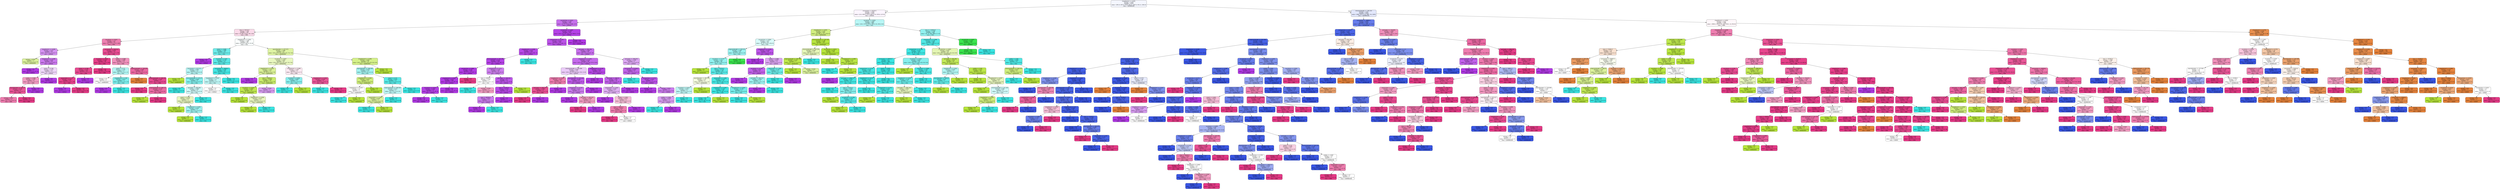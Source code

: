 digraph Tree {
node [shape=box, style="filled, rounded", color="black", fontname="helvetica"] ;
edge [fontname="helvetica"] ;
0 [label="shapefactor2 <= 0.001\nentropy = 2.659\nsamples = 4276\nvalue = [951.0, 697.0, 272.0, 855.0, 1687.0, 951.0, 1392.0]\nclass = DERMASON", fillcolor="#f4f6fe"] ;
1 [label="convexarea <= 65410.5\nentropy = 2.049\nsamples = 1638\nvalue = [2.0, 444.0, 272.0, 845.0, 0.0, 935.0, 127.0]\nclass = HOROZ", fillcolor="#fbf5fe"] ;
0 -> 1 [labeldistance=2.5, labelangle=45, headlabel="True"] ;
2 [label="eccentricity <= 0.833\nentropy = 1.183\nsamples = 742\nvalue = [2, 71, 0, 83, 0, 886, 127]\nclass = HOROZ", fillcolor="#c66fec"] ;
1 -> 2 ;
3 [label="area <= 56143.0\nentropy = 1.96\nsamples = 187\nvalue = [2, 69, 0, 69, 0, 40, 110]\nclass = SIRA", fillcolor="#fadae9"] ;
2 -> 3 ;
4 [label="roundness <= 0.833\nentropy = 1.27\nsamples = 91\nvalue = [2, 7, 0, 5, 0, 27, 102]\nclass = SIRA", fillcolor="#ee7fb1"] ;
3 -> 4 ;
5 [label="shapefactor1 <= 0.006\nentropy = 1.477\nsamples = 20\nvalue = [0, 5, 0, 2, 0, 24, 7]\nclass = HOROZ", fillcolor="#d492f1"] ;
4 -> 5 ;
6 [label="entropy = 0.918\nsamples = 2\nvalue = [0, 4, 0, 2, 0, 0, 0]\nclass = BARBUNYA", fillcolor="#dbf29c"] ;
5 -> 6 ;
7 [label="shapefactor4 <= 0.988\nentropy = 0.947\nsamples = 18\nvalue = [0, 1, 0, 0, 0, 24, 7]\nclass = HOROZ", fillcolor="#ca78ed"] ;
5 -> 7 ;
8 [label="entropy = 0.0\nsamples = 7\nvalue = [0, 0, 0, 0, 0, 15, 0]\nclass = HOROZ", fillcolor="#b139e5"] ;
7 -> 8 ;
9 [label="extent <= 0.796\nentropy = 1.253\nsamples = 11\nvalue = [0, 1, 0, 0, 0, 9, 7]\nclass = HOROZ", fillcolor="#efd7fa"] ;
7 -> 9 ;
10 [label="solidity <= 0.985\nentropy = 1.241\nsamples = 8\nvalue = [0, 1, 0, 0, 0, 3, 7]\nclass = SIRA", fillcolor="#f29cc2"] ;
9 -> 10 ;
11 [label="equivdiameter <= 252.27\nentropy = 0.544\nsamples = 6\nvalue = [0, 1, 0, 0, 0, 0, 7]\nclass = SIRA", fillcolor="#e95597"] ;
10 -> 11 ;
12 [label="entropy = 0.811\nsamples = 2\nvalue = [0, 1, 0, 0, 0, 0, 3]\nclass = SIRA", fillcolor="#ee7bae"] ;
11 -> 12 ;
13 [label="entropy = 0.0\nsamples = 4\nvalue = [0, 0, 0, 0, 0, 0, 4]\nclass = SIRA", fillcolor="#e53986"] ;
11 -> 13 ;
14 [label="entropy = 0.0\nsamples = 2\nvalue = [0, 0, 0, 0, 0, 3, 0]\nclass = HOROZ", fillcolor="#b139e5"] ;
10 -> 14 ;
15 [label="entropy = 0.0\nsamples = 3\nvalue = [0, 0, 0, 0, 0, 6, 0]\nclass = HOROZ", fillcolor="#b139e5"] ;
9 -> 15 ;
16 [label="convexarea <= 55014.0\nentropy = 0.641\nsamples = 71\nvalue = [2, 2, 0, 3, 0, 3, 95]\nclass = SIRA", fillcolor="#e84c92"] ;
4 -> 16 ;
17 [label="roundness <= 0.855\nentropy = 0.162\nsamples = 58\nvalue = [0, 0, 0, 0, 0, 2, 82]\nclass = SIRA", fillcolor="#e63e89"] ;
16 -> 17 ;
18 [label="extent <= 0.799\nentropy = 0.391\nsamples = 18\nvalue = [0, 0, 0, 0, 0, 2, 24]\nclass = SIRA", fillcolor="#e74990"] ;
17 -> 18 ;
19 [label="aspectration <= 1.73\nentropy = 0.242\nsamples = 17\nvalue = [0, 0, 0, 0, 0, 1, 24]\nclass = SIRA", fillcolor="#e6418b"] ;
18 -> 19 ;
20 [label="entropy = 0.0\nsamples = 1\nvalue = [0, 0, 0, 0, 0, 1, 0]\nclass = HOROZ", fillcolor="#b139e5"] ;
19 -> 20 ;
21 [label="entropy = 0.0\nsamples = 16\nvalue = [0, 0, 0, 0, 0, 0, 24]\nclass = SIRA", fillcolor="#e53986"] ;
19 -> 21 ;
22 [label="entropy = 0.0\nsamples = 1\nvalue = [0, 0, 0, 0, 0, 1, 0]\nclass = HOROZ", fillcolor="#b139e5"] ;
18 -> 22 ;
23 [label="entropy = 0.0\nsamples = 40\nvalue = [0, 0, 0, 0, 0, 0, 58]\nclass = SIRA", fillcolor="#e53986"] ;
17 -> 23 ;
24 [label="solidity <= 0.988\nentropy = 1.685\nsamples = 13\nvalue = [2, 2, 0, 3, 0, 1, 13]\nclass = SIRA", fillcolor="#f191bc"] ;
16 -> 24 ;
25 [label="extent <= 0.75\nentropy = 1.792\nsamples = 5\nvalue = [0, 1, 0, 3, 0, 1, 1]\nclass = CALI", fillcolor="#b0f5f3"] ;
24 -> 25 ;
26 [label="entropy = 1.0\nsamples = 2\nvalue = [0, 1, 0, 0, 0, 0, 1]\nclass = BARBUNYA", fillcolor="#ffffff"] ;
25 -> 26 ;
27 [label="shapefactor4 <= 0.98\nentropy = 0.811\nsamples = 3\nvalue = [0, 0, 0, 3, 0, 1, 0]\nclass = CALI", fillcolor="#7beeec"] ;
25 -> 27 ;
28 [label="entropy = 0.0\nsamples = 1\nvalue = [0, 0, 0, 0, 0, 1, 0]\nclass = HOROZ", fillcolor="#b139e5"] ;
27 -> 28 ;
29 [label="entropy = 0.0\nsamples = 2\nvalue = [0, 0, 0, 3, 0, 0, 0]\nclass = CALI", fillcolor="#39e5e2"] ;
27 -> 29 ;
30 [label="majoraxislength <= 340.044\nentropy = 0.906\nsamples = 8\nvalue = [2, 1, 0, 0, 0, 0, 12]\nclass = SIRA", fillcolor="#eb67a2"] ;
24 -> 30 ;
31 [label="entropy = 0.0\nsamples = 1\nvalue = [2, 0, 0, 0, 0, 0, 0]\nclass = SEKER", fillcolor="#e58139"] ;
30 -> 31 ;
32 [label="majoraxislength <= 348.343\nentropy = 0.391\nsamples = 7\nvalue = [0, 1, 0, 0, 0, 0, 12]\nclass = SIRA", fillcolor="#e74990"] ;
30 -> 32 ;
33 [label="entropy = 0.0\nsamples = 4\nvalue = [0, 0, 0, 0, 0, 0, 8]\nclass = SIRA", fillcolor="#e53986"] ;
32 -> 33 ;
34 [label="majoraxislength <= 348.713\nentropy = 0.722\nsamples = 3\nvalue = [0, 1, 0, 0, 0, 0, 4]\nclass = SIRA", fillcolor="#ec6aa4"] ;
32 -> 34 ;
35 [label="entropy = 0.0\nsamples = 1\nvalue = [0, 1, 0, 0, 0, 0, 0]\nclass = BARBUNYA", fillcolor="#b7e539"] ;
34 -> 35 ;
36 [label="entropy = 0.0\nsamples = 2\nvalue = [0, 0, 0, 0, 0, 0, 4]\nclass = SIRA", fillcolor="#e53986"] ;
34 -> 36 ;
37 [label="shapefactor2 <= 0.001\nentropy = 1.586\nsamples = 96\nvalue = [0, 62, 0, 64, 0, 13, 8]\nclass = CALI", fillcolor="#fafefe"] ;
3 -> 37 ;
38 [label="extent <= 0.682\nentropy = 1.085\nsamples = 35\nvalue = [0, 5, 0, 40, 0, 6, 1]\nclass = CALI", fillcolor="#6decea"] ;
37 -> 38 ;
39 [label="entropy = 0.0\nsamples = 4\nvalue = [0, 0, 0, 0, 0, 5, 0]\nclass = HOROZ", fillcolor="#b139e5"] ;
38 -> 39 ;
40 [label="roundness <= 0.83\nentropy = 0.778\nsamples = 31\nvalue = [0, 5, 0, 40, 0, 1, 1]\nclass = CALI", fillcolor="#5ae9e7"] ;
38 -> 40 ;
41 [label="convexarea <= 61737.0\nentropy = 0.961\nsamples = 11\nvalue = [0, 5, 0, 8, 0, 0, 0]\nclass = CALI", fillcolor="#b5f5f4"] ;
40 -> 41 ;
42 [label="entropy = 0.0\nsamples = 2\nvalue = [0, 2, 0, 0, 0, 0, 0]\nclass = BARBUNYA", fillcolor="#b7e539"] ;
41 -> 42 ;
43 [label="minoraxislength <= 215.27\nentropy = 0.845\nsamples = 9\nvalue = [0, 3, 0, 8, 0, 0, 0]\nclass = CALI", fillcolor="#83efed"] ;
41 -> 43 ;
44 [label="entropy = 0.0\nsamples = 3\nvalue = [0, 0, 0, 4, 0, 0, 0]\nclass = CALI", fillcolor="#39e5e2"] ;
43 -> 44 ;
45 [label="perimeter <= 995.842\nentropy = 0.985\nsamples = 6\nvalue = [0, 3, 0, 4, 0, 0, 0]\nclass = CALI", fillcolor="#cef8f8"] ;
43 -> 45 ;
46 [label="extent <= 0.742\nentropy = 0.971\nsamples = 5\nvalue = [0, 3, 0, 2, 0, 0, 0]\nclass = BARBUNYA", fillcolor="#e7f6bd"] ;
45 -> 46 ;
47 [label="entropy = 0.0\nsamples = 2\nvalue = [0, 2, 0, 0, 0, 0, 0]\nclass = BARBUNYA", fillcolor="#b7e539"] ;
46 -> 47 ;
48 [label="shapefactor2 <= 0.001\nentropy = 0.918\nsamples = 3\nvalue = [0, 1, 0, 2, 0, 0, 0]\nclass = CALI", fillcolor="#9cf2f0"] ;
46 -> 48 ;
49 [label="entropy = 0.0\nsamples = 1\nvalue = [0, 1, 0, 0, 0, 0, 0]\nclass = BARBUNYA", fillcolor="#b7e539"] ;
48 -> 49 ;
50 [label="entropy = 0.0\nsamples = 2\nvalue = [0, 0, 0, 2, 0, 0, 0]\nclass = CALI", fillcolor="#39e5e2"] ;
48 -> 50 ;
51 [label="entropy = 0.0\nsamples = 1\nvalue = [0, 0, 0, 2, 0, 0, 0]\nclass = CALI", fillcolor="#39e5e2"] ;
45 -> 51 ;
52 [label="convexarea <= 58626.5\nentropy = 0.382\nsamples = 20\nvalue = [0, 0, 0, 32, 0, 1, 1]\nclass = CALI", fillcolor="#45e7e4"] ;
40 -> 52 ;
53 [label="shapefactor3 <= 0.567\nentropy = 1.5\nsamples = 3\nvalue = [0, 0, 0, 2, 0, 1, 1]\nclass = CALI", fillcolor="#bdf6f5"] ;
52 -> 53 ;
54 [label="entropy = 1.0\nsamples = 2\nvalue = [0, 0, 0, 0, 0, 1, 1]\nclass = HOROZ", fillcolor="#ffffff"] ;
53 -> 54 ;
55 [label="entropy = 0.0\nsamples = 1\nvalue = [0, 0, 0, 2, 0, 0, 0]\nclass = CALI", fillcolor="#39e5e2"] ;
53 -> 55 ;
56 [label="entropy = 0.0\nsamples = 17\nvalue = [0, 0, 0, 30, 0, 0, 0]\nclass = CALI", fillcolor="#39e5e2"] ;
52 -> 56 ;
57 [label="equivdiameter <= 277.473\nentropy = 1.498\nsamples = 61\nvalue = [0.0, 57.0, 0.0, 24.0, 0.0, 7.0, 7.0]\nclass = BARBUNYA", fillcolor="#def3a3"] ;
37 -> 57 ;
58 [label="roundness <= 0.857\nentropy = 1.839\nsamples = 26\nvalue = [0.0, 20.0, 0.0, 9.0, 0.0, 7.0, 7.0]\nclass = BARBUNYA", fillcolor="#e8f7bf"] ;
57 -> 58 ;
59 [label="shapefactor2 <= 0.001\nentropy = 1.255\nsamples = 17\nvalue = [0, 18, 0, 3, 0, 7, 0]\nclass = BARBUNYA", fillcolor="#d9f197"] ;
58 -> 59 ;
60 [label="entropy = 0.0\nsamples = 3\nvalue = [0, 0, 0, 0, 0, 5, 0]\nclass = HOROZ", fillcolor="#b139e5"] ;
59 -> 60 ;
61 [label="area <= 60054.0\nentropy = 0.966\nsamples = 14\nvalue = [0, 18, 0, 3, 0, 2, 0]\nclass = BARBUNYA", fillcolor="#c9ec6a"] ;
59 -> 61 ;
62 [label="roundness <= 0.834\nentropy = 0.469\nsamples = 12\nvalue = [0, 18, 0, 2, 0, 0, 0]\nclass = BARBUNYA", fillcolor="#bfe84f"] ;
61 -> 62 ;
63 [label="entropy = 0.0\nsamples = 9\nvalue = [0, 15, 0, 0, 0, 0, 0]\nclass = BARBUNYA", fillcolor="#b7e539"] ;
62 -> 63 ;
64 [label="shapefactor1 <= 0.006\nentropy = 0.971\nsamples = 3\nvalue = [0, 3, 0, 2, 0, 0, 0]\nclass = BARBUNYA", fillcolor="#e7f6bd"] ;
62 -> 64 ;
65 [label="entropy = 0.0\nsamples = 2\nvalue = [0, 3, 0, 0, 0, 0, 0]\nclass = BARBUNYA", fillcolor="#b7e539"] ;
64 -> 65 ;
66 [label="entropy = 0.0\nsamples = 1\nvalue = [0, 0, 0, 2, 0, 0, 0]\nclass = CALI", fillcolor="#39e5e2"] ;
64 -> 66 ;
67 [label="entropy = 0.918\nsamples = 2\nvalue = [0, 0, 0, 1, 0, 2, 0]\nclass = HOROZ", fillcolor="#d89cf2"] ;
61 -> 67 ;
68 [label="shapefactor1 <= 0.006\nentropy = 1.429\nsamples = 9\nvalue = [0, 2, 0, 6, 0, 0, 7]\nclass = SIRA", fillcolor="#fce9f2"] ;
58 -> 68 ;
69 [label="roundness <= 0.858\nentropy = 0.863\nsamples = 5\nvalue = [0, 2, 0, 5, 0, 0, 0]\nclass = CALI", fillcolor="#88efee"] ;
68 -> 69 ;
70 [label="entropy = 0.0\nsamples = 3\nvalue = [0, 0, 0, 5, 0, 0, 0]\nclass = CALI", fillcolor="#39e5e2"] ;
69 -> 70 ;
71 [label="entropy = 0.0\nsamples = 2\nvalue = [0, 2, 0, 0, 0, 0, 0]\nclass = BARBUNYA", fillcolor="#b7e539"] ;
69 -> 71 ;
72 [label="shapefactor3 <= 0.582\nentropy = 0.544\nsamples = 4\nvalue = [0, 0, 0, 1, 0, 0, 7]\nclass = SIRA", fillcolor="#e95597"] ;
68 -> 72 ;
73 [label="entropy = 0.0\nsamples = 1\nvalue = [0, 0, 0, 1, 0, 0, 0]\nclass = CALI", fillcolor="#39e5e2"] ;
72 -> 73 ;
74 [label="entropy = 0.0\nsamples = 3\nvalue = [0, 0, 0, 0, 0, 0, 7]\nclass = SIRA", fillcolor="#e53986"] ;
72 -> 74 ;
75 [label="shapefactor4 <= 0.996\nentropy = 0.867\nsamples = 35\nvalue = [0.0, 37.0, 0.0, 15.0, 0.0, 0.0, 0.0]\nclass = BARBUNYA", fillcolor="#d4f089"] ;
57 -> 75 ;
76 [label="equivdiameter <= 280.596\nentropy = 0.932\nsamples = 17\nvalue = [0, 8, 0, 15, 0, 0, 0]\nclass = CALI", fillcolor="#a3f3f1"] ;
75 -> 76 ;
77 [label="shapefactor4 <= 0.994\nentropy = 0.811\nsamples = 6\nvalue = [0, 6, 0, 2, 0, 0, 0]\nclass = BARBUNYA", fillcolor="#cfee7b"] ;
76 -> 77 ;
78 [label="shapefactor3 <= 0.593\nentropy = 1.0\nsamples = 3\nvalue = [0, 2, 0, 2, 0, 0, 0]\nclass = BARBUNYA", fillcolor="#ffffff"] ;
77 -> 78 ;
79 [label="entropy = 0.0\nsamples = 1\nvalue = [0, 0, 0, 2, 0, 0, 0]\nclass = CALI", fillcolor="#39e5e2"] ;
78 -> 79 ;
80 [label="entropy = 0.0\nsamples = 2\nvalue = [0, 2, 0, 0, 0, 0, 0]\nclass = BARBUNYA", fillcolor="#b7e539"] ;
78 -> 80 ;
81 [label="entropy = 0.0\nsamples = 3\nvalue = [0, 4, 0, 0, 0, 0, 0]\nclass = BARBUNYA", fillcolor="#b7e539"] ;
77 -> 81 ;
82 [label="extent <= 0.72\nentropy = 0.567\nsamples = 11\nvalue = [0, 2, 0, 13, 0, 0, 0]\nclass = CALI", fillcolor="#57e9e6"] ;
76 -> 82 ;
83 [label="majoraxislength <= 360.592\nentropy = 0.971\nsamples = 5\nvalue = [0, 2, 0, 3, 0, 0, 0]\nclass = CALI", fillcolor="#bdf6f5"] ;
82 -> 83 ;
84 [label="aspectration <= 1.569\nentropy = 0.918\nsamples = 3\nvalue = [0, 2, 0, 1, 0, 0, 0]\nclass = BARBUNYA", fillcolor="#dbf29c"] ;
83 -> 84 ;
85 [label="entropy = 0.0\nsamples = 1\nvalue = [0, 0, 0, 1, 0, 0, 0]\nclass = CALI", fillcolor="#39e5e2"] ;
84 -> 85 ;
86 [label="entropy = 0.0\nsamples = 2\nvalue = [0, 2, 0, 0, 0, 0, 0]\nclass = BARBUNYA", fillcolor="#b7e539"] ;
84 -> 86 ;
87 [label="entropy = 0.0\nsamples = 2\nvalue = [0, 0, 0, 2, 0, 0, 0]\nclass = CALI", fillcolor="#39e5e2"] ;
83 -> 87 ;
88 [label="entropy = 0.0\nsamples = 6\nvalue = [0, 0, 0, 10, 0, 0, 0]\nclass = CALI", fillcolor="#39e5e2"] ;
82 -> 88 ;
89 [label="entropy = 0.0\nsamples = 18\nvalue = [0, 29, 0, 0, 0, 0, 0]\nclass = BARBUNYA", fillcolor="#b7e539"] ;
75 -> 89 ;
90 [label="eccentricity <= 0.864\nentropy = 0.278\nsamples = 555\nvalue = [0.0, 2.0, 0.0, 14.0, 0.0, 846.0, 17.0]\nclass = HOROZ", fillcolor="#b441e6"] ;
2 -> 90 ;
91 [label="compactness <= 0.724\nentropy = 0.674\nsamples = 180\nvalue = [0, 2, 0, 14, 0, 246, 17]\nclass = HOROZ", fillcolor="#bb52e8"] ;
90 -> 91 ;
92 [label="shapefactor4 <= 0.998\nentropy = 0.451\nsamples = 125\nvalue = [0, 1, 0, 10, 0, 181, 3]\nclass = HOROZ", fillcolor="#b748e7"] ;
91 -> 92 ;
93 [label="minoraxislength <= 201.498\nentropy = 0.312\nsamples = 124\nvalue = [0, 1, 0, 4, 0, 181, 3]\nclass = HOROZ", fillcolor="#b442e6"] ;
92 -> 93 ;
94 [label="eccentricity <= 0.864\nentropy = 0.105\nsamples = 110\nvalue = [0, 0, 0, 1, 0, 167, 1]\nclass = HOROZ", fillcolor="#b23be5"] ;
93 -> 94 ;
95 [label="shapefactor4 <= 0.987\nentropy = 0.053\nsamples = 109\nvalue = [0, 0, 0, 1, 0, 167, 0]\nclass = HOROZ", fillcolor="#b13ae5"] ;
94 -> 95 ;
96 [label="roundness <= 0.833\nentropy = 0.206\nsamples = 17\nvalue = [0, 0, 0, 1, 0, 30, 0]\nclass = HOROZ", fillcolor="#b440e6"] ;
95 -> 96 ;
97 [label="entropy = 0.0\nsamples = 16\nvalue = [0, 0, 0, 0, 0, 30, 0]\nclass = HOROZ", fillcolor="#b139e5"] ;
96 -> 97 ;
98 [label="entropy = 0.0\nsamples = 1\nvalue = [0, 0, 0, 1, 0, 0, 0]\nclass = CALI", fillcolor="#39e5e2"] ;
96 -> 98 ;
99 [label="entropy = 0.0\nsamples = 92\nvalue = [0, 0, 0, 0, 0, 137, 0]\nclass = HOROZ", fillcolor="#b139e5"] ;
95 -> 99 ;
100 [label="entropy = 0.0\nsamples = 1\nvalue = [0, 0, 0, 0, 0, 0, 1]\nclass = SIRA", fillcolor="#e53986"] ;
94 -> 100 ;
101 [label="compactness <= 0.71\nentropy = 1.319\nsamples = 14\nvalue = [0, 1, 0, 3, 0, 14, 2]\nclass = HOROZ", fillcolor="#cd7fee"] ;
93 -> 101 ;
102 [label="area <= 62854.5\nentropy = 1.522\nsamples = 3\nvalue = [0, 0, 0, 2, 0, 1, 2]\nclass = CALI", fillcolor="#ffffff"] ;
101 -> 102 ;
103 [label="entropy = 0.0\nsamples = 1\nvalue = [0, 0, 0, 2, 0, 0, 0]\nclass = CALI", fillcolor="#39e5e2"] ;
102 -> 103 ;
104 [label="entropy = 0.918\nsamples = 2\nvalue = [0, 0, 0, 0, 0, 1, 2]\nclass = SIRA", fillcolor="#f29cc2"] ;
102 -> 104 ;
105 [label="perimeter <= 1014.38\nentropy = 0.7\nsamples = 11\nvalue = [0, 1, 0, 1, 0, 13, 0]\nclass = HOROZ", fillcolor="#bc55e9"] ;
101 -> 105 ;
106 [label="area <= 61442.0\nentropy = 0.371\nsamples = 10\nvalue = [0, 0, 0, 1, 0, 13, 0]\nclass = HOROZ", fillcolor="#b748e7"] ;
105 -> 106 ;
107 [label="area <= 60536.5\nentropy = 0.811\nsamples = 3\nvalue = [0, 0, 0, 1, 0, 3, 0]\nclass = HOROZ", fillcolor="#cb7bee"] ;
106 -> 107 ;
108 [label="entropy = 0.0\nsamples = 2\nvalue = [0, 0, 0, 0, 0, 3, 0]\nclass = HOROZ", fillcolor="#b139e5"] ;
107 -> 108 ;
109 [label="entropy = 0.0\nsamples = 1\nvalue = [0, 0, 0, 1, 0, 0, 0]\nclass = CALI", fillcolor="#39e5e2"] ;
107 -> 109 ;
110 [label="entropy = 0.0\nsamples = 7\nvalue = [0, 0, 0, 0, 0, 10, 0]\nclass = HOROZ", fillcolor="#b139e5"] ;
106 -> 110 ;
111 [label="entropy = 0.0\nsamples = 1\nvalue = [0, 1, 0, 0, 0, 0, 0]\nclass = BARBUNYA", fillcolor="#b7e539"] ;
105 -> 111 ;
112 [label="entropy = 0.0\nsamples = 1\nvalue = [0, 0, 0, 6, 0, 0, 0]\nclass = CALI", fillcolor="#39e5e2"] ;
92 -> 112 ;
113 [label="perimeter <= 959.196\nentropy = 1.002\nsamples = 55\nvalue = [0, 1, 0, 4, 0, 65, 14]\nclass = HOROZ", fillcolor="#c66fec"] ;
91 -> 113 ;
114 [label="shapefactor2 <= 0.001\nentropy = 0.716\nsamples = 50\nvalue = [0.0, 0.0, 0.0, 0.0, 0.0, 57.0, 14.0]\nclass = HOROZ", fillcolor="#c46aeb"] ;
113 -> 114 ;
115 [label="minoraxislength <= 195.268\nentropy = 0.983\nsamples = 17\nvalue = [0.0, 0.0, 0.0, 0.0, 0.0, 15.0, 11.0]\nclass = HOROZ", fillcolor="#eacaf8"] ;
114 -> 115 ;
116 [label="shapefactor1 <= 0.007\nentropy = 0.811\nsamples = 8\nvalue = [0, 0, 0, 0, 0, 3, 9]\nclass = SIRA", fillcolor="#ee7bae"] ;
115 -> 116 ;
117 [label="perimeter <= 926.173\nentropy = 0.469\nsamples = 6\nvalue = [0, 0, 0, 0, 0, 1, 9]\nclass = SIRA", fillcolor="#e84f93"] ;
116 -> 117 ;
118 [label="entropy = 0.0\nsamples = 5\nvalue = [0, 0, 0, 0, 0, 0, 9]\nclass = SIRA", fillcolor="#e53986"] ;
117 -> 118 ;
119 [label="entropy = 0.0\nsamples = 1\nvalue = [0, 0, 0, 0, 0, 1, 0]\nclass = HOROZ", fillcolor="#b139e5"] ;
117 -> 119 ;
120 [label="entropy = 0.0\nsamples = 2\nvalue = [0, 0, 0, 0, 0, 2, 0]\nclass = HOROZ", fillcolor="#b139e5"] ;
116 -> 120 ;
121 [label="equivdiameter <= 272.648\nentropy = 0.592\nsamples = 9\nvalue = [0, 0, 0, 0, 0, 12, 2]\nclass = HOROZ", fillcolor="#be5ae9"] ;
115 -> 121 ;
122 [label="compactness <= 0.732\nentropy = 0.811\nsamples = 6\nvalue = [0, 0, 0, 0, 0, 6, 2]\nclass = HOROZ", fillcolor="#cb7bee"] ;
121 -> 122 ;
123 [label="entropy = 0.0\nsamples = 3\nvalue = [0, 0, 0, 0, 0, 5, 0]\nclass = HOROZ", fillcolor="#b139e5"] ;
122 -> 123 ;
124 [label="perimeter <= 943.327\nentropy = 0.918\nsamples = 3\nvalue = [0, 0, 0, 0, 0, 1, 2]\nclass = SIRA", fillcolor="#f29cc2"] ;
122 -> 124 ;
125 [label="entropy = 0.0\nsamples = 2\nvalue = [0, 0, 0, 0, 0, 0, 2]\nclass = SIRA", fillcolor="#e53986"] ;
124 -> 125 ;
126 [label="entropy = 0.0\nsamples = 1\nvalue = [0, 0, 0, 0, 0, 1, 0]\nclass = HOROZ", fillcolor="#b139e5"] ;
124 -> 126 ;
127 [label="entropy = 0.0\nsamples = 3\nvalue = [0, 0, 0, 0, 0, 6, 0]\nclass = HOROZ", fillcolor="#b139e5"] ;
121 -> 127 ;
128 [label="shapefactor3 <= 0.539\nentropy = 0.353\nsamples = 33\nvalue = [0, 0, 0, 0, 0, 42, 3]\nclass = HOROZ", fillcolor="#b747e7"] ;
114 -> 128 ;
129 [label="entropy = 0.0\nsamples = 19\nvalue = [0, 0, 0, 0, 0, 27, 0]\nclass = HOROZ", fillcolor="#b139e5"] ;
128 -> 129 ;
130 [label="perimeter <= 860.01\nentropy = 0.65\nsamples = 14\nvalue = [0, 0, 0, 0, 0, 15, 3]\nclass = HOROZ", fillcolor="#c161ea"] ;
128 -> 130 ;
131 [label="aspectration <= 1.816\nentropy = 0.954\nsamples = 7\nvalue = [0, 0, 0, 0, 0, 5, 3]\nclass = HOROZ", fillcolor="#e0b0f5"] ;
130 -> 131 ;
132 [label="entropy = 0.0\nsamples = 2\nvalue = [0, 0, 0, 0, 0, 3, 0]\nclass = HOROZ", fillcolor="#b139e5"] ;
131 -> 132 ;
133 [label="solidity <= 0.991\nentropy = 0.971\nsamples = 5\nvalue = [0, 0, 0, 0, 0, 2, 3]\nclass = SIRA", fillcolor="#f6bdd7"] ;
131 -> 133 ;
134 [label="area <= 46321.5\nentropy = 0.811\nsamples = 4\nvalue = [0, 0, 0, 0, 0, 1, 3]\nclass = SIRA", fillcolor="#ee7bae"] ;
133 -> 134 ;
135 [label="entropy = 0.0\nsamples = 2\nvalue = [0, 0, 0, 0, 0, 0, 2]\nclass = SIRA", fillcolor="#e53986"] ;
134 -> 135 ;
136 [label="entropy = 1.0\nsamples = 2\nvalue = [0, 0, 0, 0, 0, 1, 1]\nclass = HOROZ", fillcolor="#ffffff"] ;
134 -> 136 ;
137 [label="entropy = 0.0\nsamples = 1\nvalue = [0, 0, 0, 0, 0, 1, 0]\nclass = HOROZ", fillcolor="#b139e5"] ;
133 -> 137 ;
138 [label="entropy = 0.0\nsamples = 7\nvalue = [0, 0, 0, 0, 0, 10, 0]\nclass = HOROZ", fillcolor="#b139e5"] ;
130 -> 138 ;
139 [label="perimeter <= 984.872\nentropy = 1.239\nsamples = 5\nvalue = [0, 1, 0, 4, 0, 8, 0]\nclass = HOROZ", fillcolor="#dca7f3"] ;
113 -> 139 ;
140 [label="convexarea <= 61368.0\nentropy = 0.922\nsamples = 4\nvalue = [0, 1, 0, 1, 0, 8, 0]\nclass = HOROZ", fillcolor="#c265eb"] ;
139 -> 140 ;
141 [label="entropy = 0.0\nsamples = 1\nvalue = [0, 0, 0, 1, 0, 0, 0]\nclass = CALI", fillcolor="#39e5e2"] ;
140 -> 141 ;
142 [label="compactness <= 0.725\nentropy = 0.503\nsamples = 3\nvalue = [0, 1, 0, 0, 0, 8, 0]\nclass = HOROZ", fillcolor="#bb52e8"] ;
140 -> 142 ;
143 [label="entropy = 0.0\nsamples = 1\nvalue = [0, 0, 0, 0, 0, 5, 0]\nclass = HOROZ", fillcolor="#b139e5"] ;
142 -> 143 ;
144 [label="entropy = 0.811\nsamples = 2\nvalue = [0, 1, 0, 0, 0, 3, 0]\nclass = HOROZ", fillcolor="#cb7bee"] ;
142 -> 144 ;
145 [label="entropy = 0.0\nsamples = 1\nvalue = [0, 0, 0, 3, 0, 0, 0]\nclass = CALI", fillcolor="#39e5e2"] ;
139 -> 145 ;
146 [label="entropy = 0.0\nsamples = 375\nvalue = [0, 0, 0, 0, 0, 600, 0]\nclass = HOROZ", fillcolor="#b139e5"] ;
90 -> 146 ;
147 [label="roundness <= 0.816\nentropy = 1.609\nsamples = 896\nvalue = [0.0, 373.0, 272.0, 762.0, 0.0, 49.0, 0.0]\nclass = CALI", fillcolor="#b8f6f5"] ;
1 -> 147 ;
148 [label="shapefactor2 <= 0.001\nentropy = 1.232\nsamples = 250\nvalue = [0, 296, 6, 73, 0, 46, 0]\nclass = BARBUNYA", fillcolor="#d1ee80"] ;
147 -> 148 ;
149 [label="eccentricity <= 0.856\nentropy = 1.677\nsamples = 85\nvalue = [0, 25, 6, 65, 0, 46, 0]\nclass = CALI", fillcolor="#d8faf9"] ;
148 -> 149 ;
150 [label="majoraxislength <= 545.512\nentropy = 1.299\nsamples = 52\nvalue = [0, 25, 6, 59, 0, 2, 0]\nclass = CALI", fillcolor="#9bf2f0"] ;
149 -> 150 ;
151 [label="roundness <= 0.774\nentropy = 1.017\nsamples = 48\nvalue = [0, 25, 0, 59, 0, 2, 0]\nclass = CALI", fillcolor="#91f1ef"] ;
150 -> 151 ;
152 [label="entropy = 0.0\nsamples = 9\nvalue = [0, 17, 0, 0, 0, 0, 0]\nclass = BARBUNYA", fillcolor="#b7e539"] ;
151 -> 152 ;
153 [label="area <= 67214.5\nentropy = 0.702\nsamples = 39\nvalue = [0, 8, 0, 59, 0, 2, 0]\nclass = CALI", fillcolor="#59e9e7"] ;
151 -> 153 ;
154 [label="equivdiameter <= 292.341\nentropy = 1.53\nsamples = 6\nvalue = [0, 4, 0, 3, 0, 2, 0]\nclass = BARBUNYA", fillcolor="#f3fbde"] ;
153 -> 154 ;
155 [label="roundness <= 0.813\nentropy = 0.971\nsamples = 5\nvalue = [0, 0, 0, 3, 0, 2, 0]\nclass = CALI", fillcolor="#bdf6f5"] ;
154 -> 155 ;
156 [label="solidity <= 0.965\nentropy = 0.918\nsamples = 3\nvalue = [0, 0, 0, 1, 0, 2, 0]\nclass = HOROZ", fillcolor="#d89cf2"] ;
155 -> 156 ;
157 [label="entropy = 0.0\nsamples = 1\nvalue = [0, 0, 0, 1, 0, 0, 0]\nclass = CALI", fillcolor="#39e5e2"] ;
156 -> 157 ;
158 [label="entropy = 0.0\nsamples = 2\nvalue = [0, 0, 0, 0, 0, 2, 0]\nclass = HOROZ", fillcolor="#b139e5"] ;
156 -> 158 ;
159 [label="entropy = 0.0\nsamples = 2\nvalue = [0, 0, 0, 2, 0, 0, 0]\nclass = CALI", fillcolor="#39e5e2"] ;
155 -> 159 ;
160 [label="entropy = 0.0\nsamples = 1\nvalue = [0, 4, 0, 0, 0, 0, 0]\nclass = BARBUNYA", fillcolor="#b7e539"] ;
154 -> 160 ;
161 [label="aspectration <= 1.882\nentropy = 0.353\nsamples = 33\nvalue = [0, 4, 0, 56, 0, 0, 0]\nclass = CALI", fillcolor="#47e7e4"] ;
153 -> 161 ;
162 [label="shapefactor4 <= 0.997\nentropy = 0.149\nsamples = 26\nvalue = [0, 1, 0, 46, 0, 0, 0]\nclass = CALI", fillcolor="#3de6e3"] ;
161 -> 162 ;
163 [label="entropy = 0.0\nsamples = 25\nvalue = [0, 0, 0, 46, 0, 0, 0]\nclass = CALI", fillcolor="#39e5e2"] ;
162 -> 163 ;
164 [label="entropy = 0.0\nsamples = 1\nvalue = [0, 1, 0, 0, 0, 0, 0]\nclass = BARBUNYA", fillcolor="#b7e539"] ;
162 -> 164 ;
165 [label="shapefactor2 <= 0.001\nentropy = 0.779\nsamples = 7\nvalue = [0, 3, 0, 10, 0, 0, 0]\nclass = CALI", fillcolor="#74edeb"] ;
161 -> 165 ;
166 [label="entropy = 0.0\nsamples = 6\nvalue = [0, 0, 0, 10, 0, 0, 0]\nclass = CALI", fillcolor="#39e5e2"] ;
165 -> 166 ;
167 [label="entropy = 0.0\nsamples = 1\nvalue = [0, 3, 0, 0, 0, 0, 0]\nclass = BARBUNYA", fillcolor="#b7e539"] ;
165 -> 167 ;
168 [label="entropy = 0.0\nsamples = 4\nvalue = [0, 0, 6, 0, 0, 0, 0]\nclass = BOMBAY", fillcolor="#39e54d"] ;
150 -> 168 ;
169 [label="shapefactor3 <= 0.495\nentropy = 0.529\nsamples = 33\nvalue = [0, 0, 0, 6, 0, 44, 0]\nclass = HOROZ", fillcolor="#bc54e9"] ;
149 -> 169 ;
170 [label="entropy = 0.0\nsamples = 22\nvalue = [0, 0, 0, 0, 0, 33, 0]\nclass = HOROZ", fillcolor="#b139e5"] ;
169 -> 170 ;
171 [label="solidity <= 0.986\nentropy = 0.937\nsamples = 11\nvalue = [0, 0, 0, 6, 0, 11, 0]\nclass = HOROZ", fillcolor="#dca5f3"] ;
169 -> 171 ;
172 [label="roundness <= 0.799\nentropy = 0.65\nsamples = 6\nvalue = [0, 0, 0, 2, 0, 10, 0]\nclass = HOROZ", fillcolor="#c161ea"] ;
171 -> 172 ;
173 [label="entropy = 0.0\nsamples = 3\nvalue = [0, 0, 0, 0, 0, 9, 0]\nclass = HOROZ", fillcolor="#b139e5"] ;
172 -> 173 ;
174 [label="perimeter <= 1017.53\nentropy = 0.918\nsamples = 3\nvalue = [0, 0, 0, 2, 0, 1, 0]\nclass = CALI", fillcolor="#9cf2f0"] ;
172 -> 174 ;
175 [label="entropy = 0.0\nsamples = 1\nvalue = [0, 0, 0, 0, 0, 1, 0]\nclass = HOROZ", fillcolor="#b139e5"] ;
174 -> 175 ;
176 [label="entropy = 0.0\nsamples = 2\nvalue = [0, 0, 0, 2, 0, 0, 0]\nclass = CALI", fillcolor="#39e5e2"] ;
174 -> 176 ;
177 [label="aspectration <= 1.985\nentropy = 0.722\nsamples = 5\nvalue = [0, 0, 0, 4, 0, 1, 0]\nclass = CALI", fillcolor="#6aece9"] ;
171 -> 177 ;
178 [label="entropy = 0.0\nsamples = 4\nvalue = [0, 0, 0, 4, 0, 0, 0]\nclass = CALI", fillcolor="#39e5e2"] ;
177 -> 178 ;
179 [label="entropy = 0.0\nsamples = 1\nvalue = [0, 0, 0, 0, 0, 1, 0]\nclass = HOROZ", fillcolor="#b139e5"] ;
177 -> 179 ;
180 [label="minoraxislength <= 225.162\nentropy = 0.188\nsamples = 165\nvalue = [0, 271, 0, 8, 0, 0, 0]\nclass = BARBUNYA", fillcolor="#b9e63f"] ;
148 -> 180 ;
181 [label="minoraxislength <= 222.744\nentropy = 0.964\nsamples = 11\nvalue = [0, 11, 0, 7, 0, 0, 0]\nclass = BARBUNYA", fillcolor="#e5f6b7"] ;
180 -> 181 ;
182 [label="majoraxislength <= 387.436\nentropy = 0.414\nsamples = 7\nvalue = [0, 11, 0, 1, 0, 0, 0]\nclass = BARBUNYA", fillcolor="#bee74b"] ;
181 -> 182 ;
183 [label="entropy = 0.0\nsamples = 5\nvalue = [0, 9, 0, 0, 0, 0, 0]\nclass = BARBUNYA", fillcolor="#b7e539"] ;
182 -> 183 ;
184 [label="entropy = 0.918\nsamples = 2\nvalue = [0, 2, 0, 1, 0, 0, 0]\nclass = BARBUNYA", fillcolor="#dbf29c"] ;
182 -> 184 ;
185 [label="entropy = 0.0\nsamples = 4\nvalue = [0, 0, 0, 6, 0, 0, 0]\nclass = CALI", fillcolor="#39e5e2"] ;
181 -> 185 ;
186 [label="eccentricity <= 0.813\nentropy = 0.036\nsamples = 154\nvalue = [0, 260, 0, 1, 0, 0, 0]\nclass = BARBUNYA", fillcolor="#b7e53a"] ;
180 -> 186 ;
187 [label="entropy = 0.0\nsamples = 145\nvalue = [0, 243, 0, 0, 0, 0, 0]\nclass = BARBUNYA", fillcolor="#b7e539"] ;
186 -> 187 ;
188 [label="shapefactor4 <= 0.989\nentropy = 0.31\nsamples = 9\nvalue = [0, 17, 0, 1, 0, 0, 0]\nclass = BARBUNYA", fillcolor="#bbe745"] ;
186 -> 188 ;
189 [label="entropy = 0.0\nsamples = 1\nvalue = [0, 0, 0, 1, 0, 0, 0]\nclass = CALI", fillcolor="#39e5e2"] ;
188 -> 189 ;
190 [label="entropy = 0.0\nsamples = 8\nvalue = [0, 17, 0, 0, 0, 0, 0]\nclass = BARBUNYA", fillcolor="#b7e539"] ;
188 -> 190 ;
191 [label="area <= 110034.0\nentropy = 1.198\nsamples = 646\nvalue = [0, 77, 266, 689, 0, 3, 0]\nclass = CALI", fillcolor="#92f1ef"] ;
147 -> 191 ;
192 [label="shapefactor4 <= 0.996\nentropy = 0.506\nsamples = 481\nvalue = [0, 77, 0, 688, 0, 3, 0]\nclass = CALI", fillcolor="#50e8e5"] ;
191 -> 192 ;
193 [label="compactness <= 0.788\nentropy = 0.219\nsamples = 419\nvalue = [0, 18, 0, 652, 0, 3, 0]\nclass = CALI", fillcolor="#3fe6e3"] ;
192 -> 193 ;
194 [label="convexarea <= 69503.5\nentropy = 0.1\nsamples = 389\nvalue = [0, 4, 0, 616, 0, 3, 0]\nclass = CALI", fillcolor="#3be5e2"] ;
193 -> 194 ;
195 [label="compactness <= 0.725\nentropy = 0.455\nsamples = 54\nvalue = [0, 3, 0, 75, 0, 3, 0]\nclass = CALI", fillcolor="#48e7e4"] ;
194 -> 195 ;
196 [label="entropy = 0.0\nsamples = 3\nvalue = [0, 0, 0, 0, 0, 3, 0]\nclass = HOROZ", fillcolor="#b139e5"] ;
195 -> 196 ;
197 [label="perimeter <= 1004.717\nentropy = 0.235\nsamples = 51\nvalue = [0, 3, 0, 75, 0, 0, 0]\nclass = CALI", fillcolor="#41e6e3"] ;
195 -> 197 ;
198 [label="entropy = 0.0\nsamples = 42\nvalue = [0, 0, 0, 67, 0, 0, 0]\nclass = CALI", fillcolor="#39e5e2"] ;
197 -> 198 ;
199 [label="area <= 67033.5\nentropy = 0.845\nsamples = 9\nvalue = [0, 3, 0, 8, 0, 0, 0]\nclass = CALI", fillcolor="#83efed"] ;
197 -> 199 ;
200 [label="entropy = 0.0\nsamples = 1\nvalue = [0, 2, 0, 0, 0, 0, 0]\nclass = BARBUNYA", fillcolor="#b7e539"] ;
199 -> 200 ;
201 [label="eccentricity <= 0.798\nentropy = 0.503\nsamples = 8\nvalue = [0, 1, 0, 8, 0, 0, 0]\nclass = CALI", fillcolor="#52e8e6"] ;
199 -> 201 ;
202 [label="entropy = 0.0\nsamples = 1\nvalue = [0, 1, 0, 0, 0, 0, 0]\nclass = BARBUNYA", fillcolor="#b7e539"] ;
201 -> 202 ;
203 [label="entropy = 0.0\nsamples = 7\nvalue = [0, 0, 0, 8, 0, 0, 0]\nclass = CALI", fillcolor="#39e5e2"] ;
201 -> 203 ;
204 [label="extent <= 0.697\nentropy = 0.019\nsamples = 335\nvalue = [0, 1, 0, 541, 0, 0, 0]\nclass = CALI", fillcolor="#39e5e2"] ;
194 -> 204 ;
205 [label="shapefactor3 <= 0.574\nentropy = 0.127\nsamples = 36\nvalue = [0, 1, 0, 56, 0, 0, 0]\nclass = CALI", fillcolor="#3de5e3"] ;
204 -> 205 ;
206 [label="entropy = 0.0\nsamples = 28\nvalue = [0, 0, 0, 46, 0, 0, 0]\nclass = CALI", fillcolor="#39e5e2"] ;
205 -> 206 ;
207 [label="compactness <= 0.759\nentropy = 0.439\nsamples = 8\nvalue = [0, 1, 0, 10, 0, 0, 0]\nclass = CALI", fillcolor="#4de8e5"] ;
205 -> 207 ;
208 [label="entropy = 0.0\nsamples = 1\nvalue = [0, 1, 0, 0, 0, 0, 0]\nclass = BARBUNYA", fillcolor="#b7e539"] ;
207 -> 208 ;
209 [label="entropy = 0.0\nsamples = 7\nvalue = [0, 0, 0, 10, 0, 0, 0]\nclass = CALI", fillcolor="#39e5e2"] ;
207 -> 209 ;
210 [label="entropy = 0.0\nsamples = 299\nvalue = [0, 0, 0, 485, 0, 0, 0]\nclass = CALI", fillcolor="#39e5e2"] ;
204 -> 210 ;
211 [label="roundness <= 0.842\nentropy = 0.855\nsamples = 30\nvalue = [0.0, 14.0, 0.0, 36.0, 0.0, 0.0, 0.0]\nclass = CALI", fillcolor="#86efed"] ;
193 -> 211 ;
212 [label="entropy = 0.0\nsamples = 6\nvalue = [0, 11, 0, 0, 0, 0, 0]\nclass = BARBUNYA", fillcolor="#b7e539"] ;
211 -> 212 ;
213 [label="roundness <= 0.869\nentropy = 0.391\nsamples = 24\nvalue = [0, 3, 0, 36, 0, 0, 0]\nclass = CALI", fillcolor="#49e7e4"] ;
211 -> 213 ;
214 [label="shapefactor1 <= 0.005\nentropy = 0.722\nsamples = 9\nvalue = [0, 3, 0, 12, 0, 0, 0]\nclass = CALI", fillcolor="#6aece9"] ;
213 -> 214 ;
215 [label="perimeter <= 1081.262\nentropy = 0.971\nsamples = 5\nvalue = [0, 3, 0, 2, 0, 0, 0]\nclass = BARBUNYA", fillcolor="#e7f6bd"] ;
214 -> 215 ;
216 [label="entropy = 0.0\nsamples = 3\nvalue = [0, 3, 0, 0, 0, 0, 0]\nclass = BARBUNYA", fillcolor="#b7e539"] ;
215 -> 216 ;
217 [label="entropy = 0.0\nsamples = 2\nvalue = [0, 0, 0, 2, 0, 0, 0]\nclass = CALI", fillcolor="#39e5e2"] ;
215 -> 217 ;
218 [label="entropy = 0.0\nsamples = 4\nvalue = [0, 0, 0, 10, 0, 0, 0]\nclass = CALI", fillcolor="#39e5e2"] ;
214 -> 218 ;
219 [label="entropy = 0.0\nsamples = 15\nvalue = [0, 0, 0, 24, 0, 0, 0]\nclass = CALI", fillcolor="#39e5e2"] ;
213 -> 219 ;
220 [label="eccentricity <= 0.805\nentropy = 0.957\nsamples = 62\nvalue = [0.0, 59.0, 0.0, 36.0, 0.0, 0.0, 0.0]\nclass = BARBUNYA", fillcolor="#e3f5b2"] ;
192 -> 220 ;
221 [label="perimeter <= 991.962\nentropy = 0.58\nsamples = 41\nvalue = [0, 56, 0, 9, 0, 0, 0]\nclass = BARBUNYA", fillcolor="#c3e959"] ;
220 -> 221 ;
222 [label="shapefactor2 <= 0.001\nentropy = 0.954\nsamples = 7\nvalue = [0, 3, 0, 5, 0, 0, 0]\nclass = CALI", fillcolor="#b0f5f3"] ;
221 -> 222 ;
223 [label="equivdiameter <= 288.93\nentropy = 0.65\nsamples = 5\nvalue = [0, 1, 0, 5, 0, 0, 0]\nclass = CALI", fillcolor="#61eae8"] ;
222 -> 223 ;
224 [label="entropy = 0.0\nsamples = 1\nvalue = [0, 1, 0, 0, 0, 0, 0]\nclass = BARBUNYA", fillcolor="#b7e539"] ;
223 -> 224 ;
225 [label="entropy = 0.0\nsamples = 4\nvalue = [0, 0, 0, 5, 0, 0, 0]\nclass = CALI", fillcolor="#39e5e2"] ;
223 -> 225 ;
226 [label="entropy = 0.0\nsamples = 2\nvalue = [0, 2, 0, 0, 0, 0, 0]\nclass = BARBUNYA", fillcolor="#b7e539"] ;
222 -> 226 ;
227 [label="solidity <= 0.99\nentropy = 0.367\nsamples = 34\nvalue = [0, 53, 0, 4, 0, 0, 0]\nclass = BARBUNYA", fillcolor="#bce748"] ;
221 -> 227 ;
228 [label="entropy = 0.0\nsamples = 26\nvalue = [0, 47, 0, 0, 0, 0, 0]\nclass = BARBUNYA", fillcolor="#b7e539"] ;
227 -> 228 ;
229 [label="shapefactor4 <= 0.997\nentropy = 0.971\nsamples = 8\nvalue = [0, 6, 0, 4, 0, 0, 0]\nclass = BARBUNYA", fillcolor="#e7f6bd"] ;
227 -> 229 ;
230 [label="entropy = 0.0\nsamples = 2\nvalue = [0, 3, 0, 0, 0, 0, 0]\nclass = BARBUNYA", fillcolor="#b7e539"] ;
229 -> 230 ;
231 [label="minoraxislength <= 251.382\nentropy = 0.985\nsamples = 6\nvalue = [0, 3, 0, 4, 0, 0, 0]\nclass = CALI", fillcolor="#cef8f8"] ;
229 -> 231 ;
232 [label="shapefactor1 <= 0.005\nentropy = 0.811\nsamples = 3\nvalue = [0, 3, 0, 1, 0, 0, 0]\nclass = BARBUNYA", fillcolor="#cfee7b"] ;
231 -> 232 ;
233 [label="entropy = 0.0\nsamples = 2\nvalue = [0, 3, 0, 0, 0, 0, 0]\nclass = BARBUNYA", fillcolor="#b7e539"] ;
232 -> 233 ;
234 [label="entropy = 0.0\nsamples = 1\nvalue = [0, 0, 0, 1, 0, 0, 0]\nclass = CALI", fillcolor="#39e5e2"] ;
232 -> 234 ;
235 [label="entropy = 0.0\nsamples = 3\nvalue = [0, 0, 0, 3, 0, 0, 0]\nclass = CALI", fillcolor="#39e5e2"] ;
231 -> 235 ;
236 [label="solidity <= 0.99\nentropy = 0.469\nsamples = 21\nvalue = [0, 3, 0, 27, 0, 0, 0]\nclass = CALI", fillcolor="#4fe8e5"] ;
220 -> 236 ;
237 [label="minoraxislength <= 226.752\nentropy = 0.811\nsamples = 4\nvalue = [0, 3, 0, 1, 0, 0, 0]\nclass = BARBUNYA", fillcolor="#cfee7b"] ;
236 -> 237 ;
238 [label="entropy = 0.0\nsamples = 1\nvalue = [0, 0, 0, 1, 0, 0, 0]\nclass = CALI", fillcolor="#39e5e2"] ;
237 -> 238 ;
239 [label="entropy = 0.0\nsamples = 3\nvalue = [0, 3, 0, 0, 0, 0, 0]\nclass = BARBUNYA", fillcolor="#b7e539"] ;
237 -> 239 ;
240 [label="entropy = 0.0\nsamples = 17\nvalue = [0, 0, 0, 26, 0, 0, 0]\nclass = CALI", fillcolor="#39e5e2"] ;
236 -> 240 ;
241 [label="eccentricity <= 0.847\nentropy = 0.036\nsamples = 165\nvalue = [0, 0, 266, 1, 0, 0, 0]\nclass = BOMBAY", fillcolor="#3ae54e"] ;
191 -> 241 ;
242 [label="entropy = 0.0\nsamples = 164\nvalue = [0, 0, 266, 0, 0, 0, 0]\nclass = BOMBAY", fillcolor="#39e54d"] ;
241 -> 242 ;
243 [label="entropy = 0.0\nsamples = 1\nvalue = [0, 0, 0, 1, 0, 0, 0]\nclass = CALI", fillcolor="#39e5e2"] ;
241 -> 243 ;
244 [label="minoraxislength <= 185.254\nentropy = 1.832\nsamples = 2638\nvalue = [949, 253, 0, 10, 1687, 16, 1265]\nclass = DERMASON", fillcolor="#e2e7fb"] ;
0 -> 244 [labeldistance=2.5, labelangle=-45, headlabel="False"] ;
245 [label="convexarea <= 38869.5\nentropy = 0.859\nsamples = 1252\nvalue = [49, 1, 0, 0, 1597, 15, 312]\nclass = DERMASON", fillcolor="#667ceb"] ;
244 -> 245 ;
246 [label="compactness <= 0.872\nentropy = 0.531\nsamples = 1045\nvalue = [47, 0, 0, 0, 1504, 9, 87]\nclass = DERMASON", fillcolor="#4b65e7"] ;
245 -> 246 ;
247 [label="majoraxislength <= 261.068\nentropy = 0.412\nsamples = 1005\nvalue = [11, 0, 0, 0, 1473, 9, 85]\nclass = DERMASON", fillcolor="#4762e7"] ;
246 -> 247 ;
248 [label="shapefactor1 <= 0.008\nentropy = 0.149\nsamples = 799\nvalue = [7.0, 0.0, 0.0, 0.0, 1226.0, 0.0, 16.0]\nclass = DERMASON", fillcolor="#3d59e5"] ;
247 -> 248 ;
249 [label="minoraxislength <= 178.153\nentropy = 0.382\nsamples = 246\nvalue = [7, 0, 0, 0, 358, 0, 16]\nclass = DERMASON", fillcolor="#4561e7"] ;
248 -> 249 ;
250 [label="shapefactor3 <= 0.658\nentropy = 0.278\nsamples = 195\nvalue = [0, 0, 0, 0, 278, 0, 14]\nclass = DERMASON", fillcolor="#435fe6"] ;
249 -> 250 ;
251 [label="shapefactor1 <= 0.008\nentropy = 0.831\nsamples = 13\nvalue = [0, 0, 0, 0, 14, 0, 5]\nclass = DERMASON", fillcolor="#8092ee"] ;
250 -> 251 ;
252 [label="entropy = 0.0\nsamples = 9\nvalue = [0, 0, 0, 0, 12, 0, 0]\nclass = DERMASON", fillcolor="#3956e5"] ;
251 -> 252 ;
253 [label="equivdiameter <= 208.268\nentropy = 0.863\nsamples = 4\nvalue = [0, 0, 0, 0, 2, 0, 5]\nclass = SIRA", fillcolor="#ef88b6"] ;
251 -> 253 ;
254 [label="shapefactor4 <= 0.997\nentropy = 0.65\nsamples = 3\nvalue = [0, 0, 0, 0, 1, 0, 5]\nclass = SIRA", fillcolor="#ea619e"] ;
253 -> 254 ;
255 [label="entropy = 0.0\nsamples = 2\nvalue = [0, 0, 0, 0, 0, 0, 5]\nclass = SIRA", fillcolor="#e53986"] ;
254 -> 255 ;
256 [label="entropy = 0.0\nsamples = 1\nvalue = [0, 0, 0, 0, 1, 0, 0]\nclass = DERMASON", fillcolor="#3956e5"] ;
254 -> 256 ;
257 [label="entropy = 0.0\nsamples = 1\nvalue = [0, 0, 0, 0, 1, 0, 0]\nclass = DERMASON", fillcolor="#3956e5"] ;
253 -> 257 ;
258 [label="shapefactor1 <= 0.007\nentropy = 0.209\nsamples = 182\nvalue = [0, 0, 0, 0, 264, 0, 9]\nclass = DERMASON", fillcolor="#405ce6"] ;
250 -> 258 ;
259 [label="equivdiameter <= 211.115\nentropy = 0.382\nsamples = 76\nvalue = [0, 0, 0, 0, 112, 0, 9]\nclass = DERMASON", fillcolor="#4964e7"] ;
258 -> 259 ;
260 [label="roundness <= 0.901\nentropy = 0.52\nsamples = 48\nvalue = [0, 0, 0, 0, 68, 0, 9]\nclass = DERMASON", fillcolor="#536ce8"] ;
259 -> 260 ;
261 [label="shapefactor1 <= 0.007\nentropy = 0.971\nsamples = 5\nvalue = [0, 0, 0, 0, 4, 0, 6]\nclass = SIRA", fillcolor="#f6bdd7"] ;
260 -> 261 ;
262 [label="roundness <= 0.891\nentropy = 0.722\nsamples = 3\nvalue = [0, 0, 0, 0, 4, 0, 1]\nclass = DERMASON", fillcolor="#6a80ec"] ;
261 -> 262 ;
263 [label="entropy = 0.0\nsamples = 2\nvalue = [0, 0, 0, 0, 4, 0, 0]\nclass = DERMASON", fillcolor="#3956e5"] ;
262 -> 263 ;
264 [label="entropy = 0.0\nsamples = 1\nvalue = [0, 0, 0, 0, 0, 0, 1]\nclass = SIRA", fillcolor="#e53986"] ;
262 -> 264 ;
265 [label="entropy = 0.0\nsamples = 2\nvalue = [0, 0, 0, 0, 0, 0, 5]\nclass = SIRA", fillcolor="#e53986"] ;
261 -> 265 ;
266 [label="shapefactor3 <= 0.7\nentropy = 0.264\nsamples = 43\nvalue = [0, 0, 0, 0, 64, 0, 3]\nclass = DERMASON", fillcolor="#425ee6"] ;
260 -> 266 ;
267 [label="entropy = 0.0\nsamples = 20\nvalue = [0, 0, 0, 0, 29, 0, 0]\nclass = DERMASON", fillcolor="#3956e5"] ;
266 -> 267 ;
268 [label="area <= 33559.5\nentropy = 0.398\nsamples = 23\nvalue = [0, 0, 0, 0, 35, 0, 3]\nclass = DERMASON", fillcolor="#4a64e7"] ;
266 -> 268 ;
269 [label="entropy = 0.0\nsamples = 15\nvalue = [0, 0, 0, 0, 22, 0, 0]\nclass = DERMASON", fillcolor="#3956e5"] ;
268 -> 269 ;
270 [label="equivdiameter <= 206.975\nentropy = 0.696\nsamples = 8\nvalue = [0, 0, 0, 0, 13, 0, 3]\nclass = DERMASON", fillcolor="#677deb"] ;
268 -> 270 ;
271 [label="entropy = 0.0\nsamples = 1\nvalue = [0, 0, 0, 0, 0, 0, 2]\nclass = SIRA", fillcolor="#e53986"] ;
270 -> 271 ;
272 [label="aspectration <= 1.418\nentropy = 0.371\nsamples = 7\nvalue = [0, 0, 0, 0, 13, 0, 1]\nclass = DERMASON", fillcolor="#4863e7"] ;
270 -> 272 ;
273 [label="entropy = 0.0\nsamples = 6\nvalue = [0, 0, 0, 0, 13, 0, 0]\nclass = DERMASON", fillcolor="#3956e5"] ;
272 -> 273 ;
274 [label="entropy = 0.0\nsamples = 1\nvalue = [0, 0, 0, 0, 0, 0, 1]\nclass = SIRA", fillcolor="#e53986"] ;
272 -> 274 ;
275 [label="entropy = 0.0\nsamples = 28\nvalue = [0, 0, 0, 0, 44, 0, 0]\nclass = DERMASON", fillcolor="#3956e5"] ;
259 -> 275 ;
276 [label="entropy = 0.0\nsamples = 106\nvalue = [0, 0, 0, 0, 152, 0, 0]\nclass = DERMASON", fillcolor="#3956e5"] ;
258 -> 276 ;
277 [label="shapefactor1 <= 0.007\nentropy = 0.55\nsamples = 51\nvalue = [7, 0, 0, 0, 80, 0, 2]\nclass = DERMASON", fillcolor="#4f69e8"] ;
249 -> 277 ;
278 [label="shapefactor1 <= 0.007\nentropy = 0.176\nsamples = 43\nvalue = [2, 0, 0, 0, 74, 0, 0]\nclass = DERMASON", fillcolor="#3e5be6"] ;
277 -> 278 ;
279 [label="entropy = 0.0\nsamples = 1\nvalue = [1, 0, 0, 0, 0, 0, 0]\nclass = SEKER", fillcolor="#e58139"] ;
278 -> 279 ;
280 [label="roundness <= 0.939\nentropy = 0.102\nsamples = 42\nvalue = [1, 0, 0, 0, 74, 0, 0]\nclass = DERMASON", fillcolor="#3c58e5"] ;
278 -> 280 ;
281 [label="entropy = 0.0\nsamples = 34\nvalue = [0, 0, 0, 0, 61, 0, 0]\nclass = DERMASON", fillcolor="#3956e5"] ;
280 -> 281 ;
282 [label="area <= 35706.0\nentropy = 0.371\nsamples = 8\nvalue = [1, 0, 0, 0, 13, 0, 0]\nclass = DERMASON", fillcolor="#4863e7"] ;
280 -> 282 ;
283 [label="entropy = 0.0\nsamples = 7\nvalue = [0, 0, 0, 0, 13, 0, 0]\nclass = DERMASON", fillcolor="#3956e5"] ;
282 -> 283 ;
284 [label="entropy = 0.0\nsamples = 1\nvalue = [1, 0, 0, 0, 0, 0, 0]\nclass = SEKER", fillcolor="#e58139"] ;
282 -> 284 ;
285 [label="extent <= 0.771\nentropy = 1.46\nsamples = 8\nvalue = [5, 0, 0, 0, 6, 0, 2]\nclass = DERMASON", fillcolor="#e6eafc"] ;
277 -> 285 ;
286 [label="entropy = 0.0\nsamples = 2\nvalue = [5, 0, 0, 0, 0, 0, 0]\nclass = SEKER", fillcolor="#e58139"] ;
285 -> 286 ;
287 [label="shapefactor1 <= 0.007\nentropy = 0.811\nsamples = 6\nvalue = [0, 0, 0, 0, 6, 0, 2]\nclass = DERMASON", fillcolor="#7b8eee"] ;
285 -> 287 ;
288 [label="entropy = 0.0\nsamples = 2\nvalue = [0, 0, 0, 0, 0, 0, 2]\nclass = SIRA", fillcolor="#e53986"] ;
287 -> 288 ;
289 [label="entropy = 0.0\nsamples = 4\nvalue = [0, 0, 0, 0, 6, 0, 0]\nclass = DERMASON", fillcolor="#3956e5"] ;
287 -> 289 ;
290 [label="entropy = 0.0\nsamples = 553\nvalue = [0, 0, 0, 0, 868, 0, 0]\nclass = DERMASON", fillcolor="#3956e5"] ;
248 -> 290 ;
291 [label="equivdiameter <= 211.278\nentropy = 1.002\nsamples = 206\nvalue = [4, 0, 0, 0, 247, 9, 69]\nclass = DERMASON", fillcolor="#778bed"] ;
247 -> 291 ;
292 [label="eccentricity <= 0.826\nentropy = 0.874\nsamples = 45\nvalue = [0, 0, 0, 0, 55, 9, 4]\nclass = DERMASON", fillcolor="#657beb"] ;
291 -> 292 ;
293 [label="shapefactor4 <= 0.998\nentropy = 0.676\nsamples = 42\nvalue = [0, 0, 0, 0, 55, 4, 4]\nclass = DERMASON", fillcolor="#546de9"] ;
292 -> 293 ;
294 [label="eccentricity <= 0.773\nentropy = 1.004\nsamples = 24\nvalue = [0, 0, 0, 0, 27, 4, 4]\nclass = DERMASON", fillcolor="#6c82ec"] ;
293 -> 294 ;
295 [label="entropy = 0.0\nsamples = 2\nvalue = [0, 0, 0, 0, 0, 0, 3]\nclass = SIRA", fillcolor="#e53986"] ;
294 -> 295 ;
296 [label="shapefactor4 <= 0.998\nentropy = 0.738\nsamples = 22\nvalue = [0, 0, 0, 0, 27, 4, 1]\nclass = DERMASON", fillcolor="#5c74ea"] ;
294 -> 296 ;
297 [label="shapefactor4 <= 0.992\nentropy = 0.561\nsamples = 21\nvalue = [0, 0, 0, 0, 27, 2, 1]\nclass = DERMASON", fillcolor="#4e68e8"] ;
296 -> 297 ;
298 [label="shapefactor3 <= 0.578\nentropy = 0.918\nsamples = 3\nvalue = [0, 0, 0, 0, 1, 2, 0]\nclass = HOROZ", fillcolor="#d89cf2"] ;
297 -> 298 ;
299 [label="entropy = 0.0\nsamples = 1\nvalue = [0, 0, 0, 0, 0, 1, 0]\nclass = HOROZ", fillcolor="#b139e5"] ;
298 -> 299 ;
300 [label="entropy = 1.0\nsamples = 2\nvalue = [0, 0, 0, 0, 1, 1, 0]\nclass = DERMASON", fillcolor="#ffffff"] ;
298 -> 300 ;
301 [label="extent <= 0.823\nentropy = 0.229\nsamples = 18\nvalue = [0, 0, 0, 0, 26, 0, 1]\nclass = DERMASON", fillcolor="#415de6"] ;
297 -> 301 ;
302 [label="entropy = 0.0\nsamples = 17\nvalue = [0, 0, 0, 0, 26, 0, 0]\nclass = DERMASON", fillcolor="#3956e5"] ;
301 -> 302 ;
303 [label="entropy = 0.0\nsamples = 1\nvalue = [0, 0, 0, 0, 0, 0, 1]\nclass = SIRA", fillcolor="#e53986"] ;
301 -> 303 ;
304 [label="entropy = 0.0\nsamples = 1\nvalue = [0, 0, 0, 0, 0, 2, 0]\nclass = HOROZ", fillcolor="#b139e5"] ;
296 -> 304 ;
305 [label="entropy = 0.0\nsamples = 18\nvalue = [0, 0, 0, 0, 28, 0, 0]\nclass = DERMASON", fillcolor="#3956e5"] ;
293 -> 305 ;
306 [label="entropy = 0.0\nsamples = 3\nvalue = [0, 0, 0, 0, 0, 5, 0]\nclass = HOROZ", fillcolor="#b139e5"] ;
292 -> 306 ;
307 [label="shapefactor2 <= 0.002\nentropy = 0.918\nsamples = 161\nvalue = [4, 0, 0, 0, 192, 0, 65]\nclass = DERMASON", fillcolor="#7f91ee"] ;
291 -> 307 ;
308 [label="solidity <= 0.991\nentropy = 0.815\nsamples = 150\nvalue = [0, 0, 0, 0, 181, 0, 61]\nclass = DERMASON", fillcolor="#7c8fee"] ;
307 -> 308 ;
309 [label="extent <= 0.788\nentropy = 0.892\nsamples = 123\nvalue = [0, 0, 0, 0, 134, 0, 60]\nclass = DERMASON", fillcolor="#92a2f1"] ;
308 -> 309 ;
310 [label="extent <= 0.694\nentropy = 0.773\nsamples = 103\nvalue = [0, 0, 0, 0, 126, 0, 37]\nclass = DERMASON", fillcolor="#7388ed"] ;
309 -> 310 ;
311 [label="extent <= 0.691\nentropy = 0.971\nsamples = 10\nvalue = [0, 0, 0, 0, 6, 0, 9]\nclass = SIRA", fillcolor="#f6bdd7"] ;
310 -> 311 ;
312 [label="solidity <= 0.985\nentropy = 0.592\nsamples = 6\nvalue = [0, 0, 0, 0, 6, 0, 1]\nclass = DERMASON", fillcolor="#5a72e9"] ;
311 -> 312 ;
313 [label="entropy = 1.0\nsamples = 2\nvalue = [0, 0, 0, 0, 1, 0, 1]\nclass = DERMASON", fillcolor="#ffffff"] ;
312 -> 313 ;
314 [label="entropy = 0.0\nsamples = 4\nvalue = [0, 0, 0, 0, 5, 0, 0]\nclass = DERMASON", fillcolor="#3956e5"] ;
312 -> 314 ;
315 [label="entropy = 0.0\nsamples = 4\nvalue = [0, 0, 0, 0, 0, 0, 8]\nclass = SIRA", fillcolor="#e53986"] ;
311 -> 315 ;
316 [label="shapefactor4 <= 0.991\nentropy = 0.7\nsamples = 93\nvalue = [0, 0, 0, 0, 120, 0, 28]\nclass = DERMASON", fillcolor="#677deb"] ;
310 -> 316 ;
317 [label="entropy = 0.0\nsamples = 3\nvalue = [0, 0, 0, 0, 0, 0, 4]\nclass = SIRA", fillcolor="#e53986"] ;
316 -> 317 ;
318 [label="roundness <= 0.904\nentropy = 0.65\nsamples = 90\nvalue = [0, 0, 0, 0, 120, 0, 24]\nclass = DERMASON", fillcolor="#6178ea"] ;
316 -> 318 ;
319 [label="aspectration <= 1.541\nentropy = 0.739\nsamples = 70\nvalue = [0, 0, 0, 0, 91, 0, 24]\nclass = DERMASON", fillcolor="#6d83ec"] ;
318 -> 319 ;
320 [label="roundness <= 0.899\nentropy = 0.94\nsamples = 25\nvalue = [0.0, 0.0, 0.0, 0.0, 27.0, 0.0, 15.0]\nclass = DERMASON", fillcolor="#a7b4f3"] ;
319 -> 320 ;
321 [label="shapefactor2 <= 0.002\nentropy = 0.722\nsamples = 19\nvalue = [0, 0, 0, 0, 24, 0, 6]\nclass = DERMASON", fillcolor="#6a80ec"] ;
320 -> 321 ;
322 [label="entropy = 0.0\nsamples = 10\nvalue = [0, 0, 0, 0, 15, 0, 0]\nclass = DERMASON", fillcolor="#3956e5"] ;
321 -> 322 ;
323 [label="eccentricity <= 0.738\nentropy = 0.971\nsamples = 9\nvalue = [0, 0, 0, 0, 9, 0, 6]\nclass = DERMASON", fillcolor="#bdc7f6"] ;
321 -> 323 ;
324 [label="entropy = 0.0\nsamples = 3\nvalue = [0, 0, 0, 0, 7, 0, 0]\nclass = DERMASON", fillcolor="#3956e5"] ;
323 -> 324 ;
325 [label="area <= 36425.5\nentropy = 0.811\nsamples = 6\nvalue = [0, 0, 0, 0, 2, 0, 6]\nclass = SIRA", fillcolor="#ee7bae"] ;
323 -> 325 ;
326 [label="entropy = 0.0\nsamples = 2\nvalue = [0, 0, 0, 0, 0, 0, 4]\nclass = SIRA", fillcolor="#e53986"] ;
325 -> 326 ;
327 [label="shapefactor3 <= 0.663\nentropy = 1.0\nsamples = 4\nvalue = [0, 0, 0, 0, 2, 0, 2]\nclass = DERMASON", fillcolor="#ffffff"] ;
325 -> 327 ;
328 [label="entropy = 0.0\nsamples = 1\nvalue = [0, 0, 0, 0, 1, 0, 0]\nclass = DERMASON", fillcolor="#3956e5"] ;
327 -> 328 ;
329 [label="shapefactor4 <= 0.995\nentropy = 0.918\nsamples = 3\nvalue = [0, 0, 0, 0, 1, 0, 2]\nclass = SIRA", fillcolor="#f29cc2"] ;
327 -> 329 ;
330 [label="entropy = 0.0\nsamples = 1\nvalue = [0, 0, 0, 0, 1, 0, 0]\nclass = DERMASON", fillcolor="#3956e5"] ;
329 -> 330 ;
331 [label="entropy = 0.0\nsamples = 2\nvalue = [0, 0, 0, 0, 0, 0, 2]\nclass = SIRA", fillcolor="#e53986"] ;
329 -> 331 ;
332 [label="equivdiameter <= 220.445\nentropy = 0.811\nsamples = 6\nvalue = [0, 0, 0, 0, 3, 0, 9]\nclass = SIRA", fillcolor="#ee7bae"] ;
320 -> 332 ;
333 [label="extent <= 0.75\nentropy = 0.469\nsamples = 5\nvalue = [0, 0, 0, 0, 1, 0, 9]\nclass = SIRA", fillcolor="#e84f93"] ;
332 -> 333 ;
334 [label="entropy = 0.0\nsamples = 1\nvalue = [0, 0, 0, 0, 1, 0, 0]\nclass = DERMASON", fillcolor="#3956e5"] ;
333 -> 334 ;
335 [label="entropy = 0.0\nsamples = 4\nvalue = [0, 0, 0, 0, 0, 0, 9]\nclass = SIRA", fillcolor="#e53986"] ;
333 -> 335 ;
336 [label="entropy = 0.0\nsamples = 1\nvalue = [0, 0, 0, 0, 2, 0, 0]\nclass = DERMASON", fillcolor="#3956e5"] ;
332 -> 336 ;
337 [label="perimeter <= 729.955\nentropy = 0.539\nsamples = 45\nvalue = [0, 0, 0, 0, 64, 0, 9]\nclass = DERMASON", fillcolor="#556ee9"] ;
319 -> 337 ;
338 [label="convexarea <= 36079.0\nentropy = 0.254\nsamples = 29\nvalue = [0, 0, 0, 0, 45, 0, 2]\nclass = DERMASON", fillcolor="#425ee6"] ;
337 -> 338 ;
339 [label="equivdiameter <= 211.839\nentropy = 0.811\nsamples = 6\nvalue = [0, 0, 0, 0, 6, 0, 2]\nclass = DERMASON", fillcolor="#7b8eee"] ;
338 -> 339 ;
340 [label="entropy = 0.0\nsamples = 2\nvalue = [0, 0, 0, 0, 4, 0, 0]\nclass = DERMASON", fillcolor="#3956e5"] ;
339 -> 340 ;
341 [label="compactness <= 0.783\nentropy = 1.0\nsamples = 4\nvalue = [0, 0, 0, 0, 2, 0, 2]\nclass = DERMASON", fillcolor="#ffffff"] ;
339 -> 341 ;
342 [label="entropy = 0.0\nsamples = 1\nvalue = [0, 0, 0, 0, 0, 0, 1]\nclass = SIRA", fillcolor="#e53986"] ;
341 -> 342 ;
343 [label="convexarea <= 35917.0\nentropy = 0.918\nsamples = 3\nvalue = [0, 0, 0, 0, 2, 0, 1]\nclass = DERMASON", fillcolor="#9caaf2"] ;
341 -> 343 ;
344 [label="entropy = 0.0\nsamples = 2\nvalue = [0, 0, 0, 0, 2, 0, 0]\nclass = DERMASON", fillcolor="#3956e5"] ;
343 -> 344 ;
345 [label="entropy = 0.0\nsamples = 1\nvalue = [0, 0, 0, 0, 0, 0, 1]\nclass = SIRA", fillcolor="#e53986"] ;
343 -> 345 ;
346 [label="entropy = 0.0\nsamples = 23\nvalue = [0, 0, 0, 0, 39, 0, 0]\nclass = DERMASON", fillcolor="#3956e5"] ;
338 -> 346 ;
347 [label="perimeter <= 733.937\nentropy = 0.84\nsamples = 16\nvalue = [0, 0, 0, 0, 19, 0, 7]\nclass = DERMASON", fillcolor="#8294ef"] ;
337 -> 347 ;
348 [label="extent <= 0.76\nentropy = 0.985\nsamples = 5\nvalue = [0, 0, 0, 0, 3, 0, 4]\nclass = SIRA", fillcolor="#f8cee1"] ;
347 -> 348 ;
349 [label="entropy = 0.0\nsamples = 3\nvalue = [0, 0, 0, 0, 0, 0, 4]\nclass = SIRA", fillcolor="#e53986"] ;
348 -> 349 ;
350 [label="entropy = 0.0\nsamples = 2\nvalue = [0, 0, 0, 0, 3, 0, 0]\nclass = DERMASON", fillcolor="#3956e5"] ;
348 -> 350 ;
351 [label="minoraxislength <= 169.518\nentropy = 0.629\nsamples = 11\nvalue = [0, 0, 0, 0, 16, 0, 3]\nclass = DERMASON", fillcolor="#5e76ea"] ;
347 -> 351 ;
352 [label="entropy = 0.0\nsamples = 6\nvalue = [0, 0, 0, 0, 13, 0, 0]\nclass = DERMASON", fillcolor="#3956e5"] ;
351 -> 352 ;
353 [label="solidity <= 0.987\nentropy = 1.0\nsamples = 5\nvalue = [0, 0, 0, 0, 3, 0, 3]\nclass = DERMASON", fillcolor="#ffffff"] ;
351 -> 353 ;
354 [label="entropy = 0.0\nsamples = 2\nvalue = [0, 0, 0, 0, 2, 0, 0]\nclass = DERMASON", fillcolor="#3956e5"] ;
353 -> 354 ;
355 [label="aspectration <= 1.629\nentropy = 0.811\nsamples = 3\nvalue = [0, 0, 0, 0, 1, 0, 3]\nclass = SIRA", fillcolor="#ee7bae"] ;
353 -> 355 ;
356 [label="entropy = 0.0\nsamples = 1\nvalue = [0, 0, 0, 0, 0, 0, 2]\nclass = SIRA", fillcolor="#e53986"] ;
355 -> 356 ;
357 [label="entropy = 1.0\nsamples = 2\nvalue = [0, 0, 0, 0, 1, 0, 1]\nclass = DERMASON", fillcolor="#ffffff"] ;
355 -> 357 ;
358 [label="entropy = 0.0\nsamples = 20\nvalue = [0, 0, 0, 0, 29, 0, 0]\nclass = DERMASON", fillcolor="#3956e5"] ;
318 -> 358 ;
359 [label="roundness <= 0.915\nentropy = 0.824\nsamples = 20\nvalue = [0, 0, 0, 0, 8, 0, 23]\nclass = SIRA", fillcolor="#ee7eb0"] ;
309 -> 359 ;
360 [label="minoraxislength <= 170.045\nentropy = 0.426\nsamples = 15\nvalue = [0, 0, 0, 0, 2, 0, 21]\nclass = SIRA", fillcolor="#e74c92"] ;
359 -> 360 ;
361 [label="entropy = 0.0\nsamples = 1\nvalue = [0, 0, 0, 0, 1, 0, 0]\nclass = DERMASON", fillcolor="#3956e5"] ;
360 -> 361 ;
362 [label="extent <= 0.816\nentropy = 0.267\nsamples = 14\nvalue = [0, 0, 0, 0, 1, 0, 21]\nclass = SIRA", fillcolor="#e6428c"] ;
360 -> 362 ;
363 [label="entropy = 0.0\nsamples = 13\nvalue = [0, 0, 0, 0, 0, 0, 21]\nclass = SIRA", fillcolor="#e53986"] ;
362 -> 363 ;
364 [label="entropy = 0.0\nsamples = 1\nvalue = [0, 0, 0, 0, 1, 0, 0]\nclass = DERMASON", fillcolor="#3956e5"] ;
362 -> 364 ;
365 [label="shapefactor2 <= 0.002\nentropy = 0.811\nsamples = 5\nvalue = [0, 0, 0, 0, 6, 0, 2]\nclass = DERMASON", fillcolor="#7b8eee"] ;
359 -> 365 ;
366 [label="entropy = 0.0\nsamples = 1\nvalue = [0, 0, 0, 0, 0, 0, 2]\nclass = SIRA", fillcolor="#e53986"] ;
365 -> 366 ;
367 [label="entropy = 0.0\nsamples = 4\nvalue = [0, 0, 0, 0, 6, 0, 0]\nclass = DERMASON", fillcolor="#3956e5"] ;
365 -> 367 ;
368 [label="roundness <= 0.928\nentropy = 0.146\nsamples = 27\nvalue = [0, 0, 0, 0, 47, 0, 1]\nclass = DERMASON", fillcolor="#3d5ae6"] ;
308 -> 368 ;
369 [label="entropy = 0.0\nsamples = 23\nvalue = [0, 0, 0, 0, 41, 0, 0]\nclass = DERMASON", fillcolor="#3956e5"] ;
368 -> 369 ;
370 [label="solidity <= 0.992\nentropy = 0.592\nsamples = 4\nvalue = [0, 0, 0, 0, 6, 0, 1]\nclass = DERMASON", fillcolor="#5a72e9"] ;
368 -> 370 ;
371 [label="entropy = 0.918\nsamples = 2\nvalue = [0, 0, 0, 0, 2, 0, 1]\nclass = DERMASON", fillcolor="#9caaf2"] ;
370 -> 371 ;
372 [label="entropy = 0.0\nsamples = 2\nvalue = [0, 0, 0, 0, 4, 0, 0]\nclass = DERMASON", fillcolor="#3956e5"] ;
370 -> 372 ;
373 [label="roundness <= 0.902\nentropy = 1.403\nsamples = 11\nvalue = [4, 0, 0, 0, 11, 0, 4]\nclass = DERMASON", fillcolor="#a3b0f3"] ;
307 -> 373 ;
374 [label="entropy = 0.0\nsamples = 1\nvalue = [0, 0, 0, 0, 0, 0, 4]\nclass = SIRA", fillcolor="#e53986"] ;
373 -> 374 ;
375 [label="solidity <= 0.991\nentropy = 0.837\nsamples = 10\nvalue = [4, 0, 0, 0, 11, 0, 0]\nclass = DERMASON", fillcolor="#8193ee"] ;
373 -> 375 ;
376 [label="entropy = 0.0\nsamples = 8\nvalue = [0, 0, 0, 0, 10, 0, 0]\nclass = DERMASON", fillcolor="#3956e5"] ;
375 -> 376 ;
377 [label="entropy = 0.722\nsamples = 2\nvalue = [4, 0, 0, 0, 1, 0, 0]\nclass = SEKER", fillcolor="#eca06a"] ;
375 -> 377 ;
378 [label="perimeter <= 636.329\nentropy = 1.156\nsamples = 40\nvalue = [36, 0, 0, 0, 31, 0, 2]\nclass = SEKER", fillcolor="#fceee5"] ;
246 -> 378 ;
379 [label="entropy = 0.0\nsamples = 16\nvalue = [0, 0, 0, 0, 24, 0, 0]\nclass = DERMASON", fillcolor="#3956e5"] ;
378 -> 379 ;
380 [label="shapefactor4 <= 0.998\nentropy = 0.875\nsamples = 24\nvalue = [36, 0, 0, 0, 7, 0, 2]\nclass = SEKER", fillcolor="#eb9f68"] ;
378 -> 380 ;
381 [label="area <= 32823.5\nentropy = 1.384\nsamples = 8\nvalue = [3, 0, 0, 0, 7, 0, 2]\nclass = DERMASON", fillcolor="#a7b4f3"] ;
380 -> 381 ;
382 [label="minoraxislength <= 183.76\nentropy = 0.544\nsamples = 6\nvalue = [1, 0, 0, 0, 7, 0, 0]\nclass = DERMASON", fillcolor="#556ee9"] ;
381 -> 382 ;
383 [label="entropy = 0.0\nsamples = 5\nvalue = [0, 0, 0, 0, 7, 0, 0]\nclass = DERMASON", fillcolor="#3956e5"] ;
382 -> 383 ;
384 [label="entropy = 0.0\nsamples = 1\nvalue = [1, 0, 0, 0, 0, 0, 0]\nclass = SEKER", fillcolor="#e58139"] ;
382 -> 384 ;
385 [label="entropy = 1.0\nsamples = 2\nvalue = [2, 0, 0, 0, 0, 0, 2]\nclass = SEKER", fillcolor="#ffffff"] ;
381 -> 385 ;
386 [label="entropy = 0.0\nsamples = 16\nvalue = [33, 0, 0, 0, 0, 0, 0]\nclass = SEKER", fillcolor="#e58139"] ;
380 -> 386 ;
387 [label="perimeter <= 739.804\nentropy = 1.063\nsamples = 207\nvalue = [2, 1, 0, 0, 93, 6, 225]\nclass = SIRA", fillcolor="#f08fbb"] ;
245 -> 387 ;
388 [label="shapefactor1 <= 0.007\nentropy = 0.715\nsamples = 40\nvalue = [0, 0, 0, 0, 49, 0, 12]\nclass = DERMASON", fillcolor="#697feb"] ;
387 -> 388 ;
389 [label="entropy = 0.0\nsamples = 7\nvalue = [0, 0, 0, 0, 14, 0, 0]\nclass = DERMASON", fillcolor="#3956e5"] ;
388 -> 389 ;
390 [label="aspectration <= 1.5\nentropy = 0.82\nsamples = 33\nvalue = [0.0, 0.0, 0.0, 0.0, 35.0, 0.0, 12.0]\nclass = DERMASON", fillcolor="#7d90ee"] ;
388 -> 390 ;
391 [label="eccentricity <= 0.733\nentropy = 0.998\nsamples = 15\nvalue = [0, 0, 0, 0, 11, 0, 10]\nclass = DERMASON", fillcolor="#edf0fd"] ;
390 -> 391 ;
392 [label="equivdiameter <= 222.755\nentropy = 0.544\nsamples = 5\nvalue = [0, 0, 0, 0, 7, 0, 1]\nclass = DERMASON", fillcolor="#556ee9"] ;
391 -> 392 ;
393 [label="entropy = 0.0\nsamples = 4\nvalue = [0, 0, 0, 0, 7, 0, 0]\nclass = DERMASON", fillcolor="#3956e5"] ;
392 -> 393 ;
394 [label="entropy = 0.0\nsamples = 1\nvalue = [0, 0, 0, 0, 0, 0, 1]\nclass = SIRA", fillcolor="#e53986"] ;
392 -> 394 ;
395 [label="shapefactor4 <= 0.997\nentropy = 0.89\nsamples = 10\nvalue = [0, 0, 0, 0, 4, 0, 9]\nclass = SIRA", fillcolor="#f191bc"] ;
391 -> 395 ;
396 [label="entropy = 0.0\nsamples = 3\nvalue = [0, 0, 0, 0, 4, 0, 0]\nclass = DERMASON", fillcolor="#3956e5"] ;
395 -> 396 ;
397 [label="entropy = 0.0\nsamples = 7\nvalue = [0, 0, 0, 0, 0, 0, 9]\nclass = SIRA", fillcolor="#e53986"] ;
395 -> 397 ;
398 [label="shapefactor4 <= 0.995\nentropy = 0.391\nsamples = 18\nvalue = [0, 0, 0, 0, 24, 0, 2]\nclass = DERMASON", fillcolor="#4964e7"] ;
390 -> 398 ;
399 [label="entropy = 0.918\nsamples = 2\nvalue = [0, 0, 0, 0, 1, 0, 2]\nclass = SIRA", fillcolor="#f29cc2"] ;
398 -> 399 ;
400 [label="entropy = 0.0\nsamples = 16\nvalue = [0, 0, 0, 0, 23, 0, 0]\nclass = DERMASON", fillcolor="#3956e5"] ;
398 -> 400 ;
401 [label="convexarea <= 42679.0\nentropy = 0.893\nsamples = 167\nvalue = [2, 1, 0, 0, 44, 6, 213]\nclass = SIRA", fillcolor="#eb68a3"] ;
387 -> 401 ;
402 [label="shapefactor4 <= 0.99\nentropy = 1.049\nsamples = 124\nvalue = [2.0, 1.0, 0.0, 0.0, 44.0, 5.0, 145.0]\nclass = SIRA", fillcolor="#ee7caf"] ;
401 -> 402 ;
403 [label="majoraxislength <= 282.442\nentropy = 0.65\nsamples = 3\nvalue = [0, 0, 0, 0, 1, 5, 0]\nclass = HOROZ", fillcolor="#c161ea"] ;
402 -> 403 ;
404 [label="entropy = 0.0\nsamples = 1\nvalue = [0, 0, 0, 0, 1, 0, 0]\nclass = DERMASON", fillcolor="#3956e5"] ;
403 -> 404 ;
405 [label="entropy = 0.0\nsamples = 2\nvalue = [0, 0, 0, 0, 0, 5, 0]\nclass = HOROZ", fillcolor="#b139e5"] ;
403 -> 405 ;
406 [label="roundness <= 0.905\nentropy = 0.895\nsamples = 121\nvalue = [2, 1, 0, 0, 43, 0, 145]\nclass = SIRA", fillcolor="#ed77ac"] ;
402 -> 406 ;
407 [label="shapefactor4 <= 0.997\nentropy = 0.75\nsamples = 110\nvalue = [0, 1, 0, 0, 33, 0, 140]\nclass = SIRA", fillcolor="#eb69a3"] ;
406 -> 407 ;
408 [label="shapefactor3 <= 0.596\nentropy = 0.479\nsamples = 81\nvalue = [0, 0, 0, 0, 13, 0, 113]\nclass = SIRA", fillcolor="#e85094"] ;
407 -> 408 ;
409 [label="aspectration <= 1.684\nentropy = 0.918\nsamples = 14\nvalue = [0, 0, 0, 0, 7, 0, 14]\nclass = SIRA", fillcolor="#f29cc2"] ;
408 -> 409 ;
410 [label="shapefactor3 <= 0.595\nentropy = 0.592\nsamples = 3\nvalue = [0, 0, 0, 0, 6, 0, 1]\nclass = DERMASON", fillcolor="#5a72e9"] ;
409 -> 410 ;
411 [label="entropy = 0.0\nsamples = 1\nvalue = [0, 0, 0, 0, 3, 0, 0]\nclass = DERMASON", fillcolor="#3956e5"] ;
410 -> 411 ;
412 [label="entropy = 0.811\nsamples = 2\nvalue = [0, 0, 0, 0, 3, 0, 1]\nclass = DERMASON", fillcolor="#7b8eee"] ;
410 -> 412 ;
413 [label="extent <= 0.769\nentropy = 0.371\nsamples = 11\nvalue = [0, 0, 0, 0, 1, 0, 13]\nclass = SIRA", fillcolor="#e7488f"] ;
409 -> 413 ;
414 [label="entropy = 0.0\nsamples = 7\nvalue = [0, 0, 0, 0, 0, 0, 10]\nclass = SIRA", fillcolor="#e53986"] ;
413 -> 414 ;
415 [label="compactness <= 0.756\nentropy = 0.811\nsamples = 4\nvalue = [0, 0, 0, 0, 1, 0, 3]\nclass = SIRA", fillcolor="#ee7bae"] ;
413 -> 415 ;
416 [label="entropy = 0.0\nsamples = 1\nvalue = [0, 0, 0, 0, 1, 0, 0]\nclass = DERMASON", fillcolor="#3956e5"] ;
415 -> 416 ;
417 [label="entropy = 0.0\nsamples = 3\nvalue = [0, 0, 0, 0, 0, 0, 3]\nclass = SIRA", fillcolor="#e53986"] ;
415 -> 417 ;
418 [label="perimeter <= 758.753\nentropy = 0.316\nsamples = 67\nvalue = [0, 0, 0, 0, 6, 0, 99]\nclass = SIRA", fillcolor="#e7458d"] ;
408 -> 418 ;
419 [label="equivdiameter <= 224.615\nentropy = 0.48\nsamples = 35\nvalue = [0, 0, 0, 0, 6, 0, 52]\nclass = SIRA", fillcolor="#e85094"] ;
418 -> 419 ;
420 [label="compactness <= 0.808\nentropy = 0.764\nsamples = 17\nvalue = [0, 0, 0, 0, 6, 0, 21]\nclass = SIRA", fillcolor="#ec72a9"] ;
419 -> 420 ;
421 [label="convexarea <= 39849.5\nentropy = 0.985\nsamples = 10\nvalue = [0, 0, 0, 0, 6, 0, 8]\nclass = SIRA", fillcolor="#f8cee1"] ;
420 -> 421 ;
422 [label="area <= 38673.5\nentropy = 0.845\nsamples = 7\nvalue = [0, 0, 0, 0, 3, 0, 8]\nclass = SIRA", fillcolor="#ef83b3"] ;
421 -> 422 ;
423 [label="entropy = 0.0\nsamples = 1\nvalue = [0, 0, 0, 0, 2, 0, 0]\nclass = DERMASON", fillcolor="#3956e5"] ;
422 -> 423 ;
424 [label="perimeter <= 754.322\nentropy = 0.503\nsamples = 6\nvalue = [0, 0, 0, 0, 1, 0, 8]\nclass = SIRA", fillcolor="#e85295"] ;
422 -> 424 ;
425 [label="entropy = 0.0\nsamples = 5\nvalue = [0, 0, 0, 0, 0, 0, 8]\nclass = SIRA", fillcolor="#e53986"] ;
424 -> 425 ;
426 [label="entropy = 0.0\nsamples = 1\nvalue = [0, 0, 0, 0, 1, 0, 0]\nclass = DERMASON", fillcolor="#3956e5"] ;
424 -> 426 ;
427 [label="entropy = 0.0\nsamples = 3\nvalue = [0, 0, 0, 0, 3, 0, 0]\nclass = DERMASON", fillcolor="#3956e5"] ;
421 -> 427 ;
428 [label="entropy = 0.0\nsamples = 7\nvalue = [0, 0, 0, 0, 0, 0, 13]\nclass = SIRA", fillcolor="#e53986"] ;
420 -> 428 ;
429 [label="entropy = 0.0\nsamples = 18\nvalue = [0, 0, 0, 0, 0, 0, 31]\nclass = SIRA", fillcolor="#e53986"] ;
419 -> 429 ;
430 [label="entropy = 0.0\nsamples = 32\nvalue = [0, 0, 0, 0, 0, 0, 47]\nclass = SIRA", fillcolor="#e53986"] ;
418 -> 430 ;
431 [label="eccentricity <= 0.818\nentropy = 1.11\nsamples = 29\nvalue = [0, 1, 0, 0, 20, 0, 27]\nclass = SIRA", fillcolor="#f8cee1"] ;
407 -> 431 ;
432 [label="extent <= 0.694\nentropy = 1.049\nsamples = 25\nvalue = [0, 1, 0, 0, 12, 0, 26]\nclass = SIRA", fillcolor="#f298c0"] ;
431 -> 432 ;
433 [label="minoraxislength <= 176.066\nentropy = 0.371\nsamples = 7\nvalue = [0, 1, 0, 0, 0, 0, 13]\nclass = SIRA", fillcolor="#e7488f"] ;
432 -> 433 ;
434 [label="entropy = 0.0\nsamples = 5\nvalue = [0, 0, 0, 0, 0, 0, 11]\nclass = SIRA", fillcolor="#e53986"] ;
433 -> 434 ;
435 [label="entropy = 0.918\nsamples = 2\nvalue = [0, 1, 0, 0, 0, 0, 2]\nclass = SIRA", fillcolor="#f29cc2"] ;
433 -> 435 ;
436 [label="equivdiameter <= 223.217\nentropy = 0.999\nsamples = 18\nvalue = [0, 0, 0, 0, 12, 0, 13]\nclass = SIRA", fillcolor="#fdf0f6"] ;
432 -> 436 ;
437 [label="entropy = 0.0\nsamples = 4\nvalue = [0, 0, 0, 0, 6, 0, 0]\nclass = DERMASON", fillcolor="#3956e5"] ;
436 -> 437 ;
438 [label="roundness <= 0.888\nentropy = 0.9\nsamples = 14\nvalue = [0, 0, 0, 0, 6, 0, 13]\nclass = SIRA", fillcolor="#f194be"] ;
436 -> 438 ;
439 [label="shapefactor4 <= 0.997\nentropy = 0.414\nsamples = 7\nvalue = [0, 0, 0, 0, 1, 0, 11]\nclass = SIRA", fillcolor="#e74b91"] ;
438 -> 439 ;
440 [label="entropy = 0.0\nsamples = 1\nvalue = [0, 0, 0, 0, 1, 0, 0]\nclass = DERMASON", fillcolor="#3956e5"] ;
439 -> 440 ;
441 [label="entropy = 0.0\nsamples = 6\nvalue = [0, 0, 0, 0, 0, 0, 11]\nclass = SIRA", fillcolor="#e53986"] ;
439 -> 441 ;
442 [label="equivdiameter <= 230.215\nentropy = 0.863\nsamples = 7\nvalue = [0, 0, 0, 0, 5, 0, 2]\nclass = DERMASON", fillcolor="#889aef"] ;
438 -> 442 ;
443 [label="eccentricity <= 0.764\nentropy = 0.65\nsamples = 6\nvalue = [0, 0, 0, 0, 5, 0, 1]\nclass = DERMASON", fillcolor="#6178ea"] ;
442 -> 443 ;
444 [label="entropy = 1.0\nsamples = 2\nvalue = [0, 0, 0, 0, 1, 0, 1]\nclass = DERMASON", fillcolor="#ffffff"] ;
443 -> 444 ;
445 [label="entropy = 0.0\nsamples = 4\nvalue = [0, 0, 0, 0, 4, 0, 0]\nclass = DERMASON", fillcolor="#3956e5"] ;
443 -> 445 ;
446 [label="entropy = 0.0\nsamples = 1\nvalue = [0, 0, 0, 0, 0, 0, 1]\nclass = SIRA", fillcolor="#e53986"] ;
442 -> 446 ;
447 [label="shapefactor1 <= 0.007\nentropy = 0.503\nsamples = 4\nvalue = [0, 0, 0, 0, 8, 0, 1]\nclass = DERMASON", fillcolor="#526be8"] ;
431 -> 447 ;
448 [label="entropy = 0.0\nsamples = 1\nvalue = [0, 0, 0, 0, 0, 0, 1]\nclass = SIRA", fillcolor="#e53986"] ;
447 -> 448 ;
449 [label="entropy = 0.0\nsamples = 3\nvalue = [0, 0, 0, 0, 8, 0, 0]\nclass = DERMASON", fillcolor="#3956e5"] ;
447 -> 449 ;
450 [label="area <= 39951.5\nentropy = 1.333\nsamples = 11\nvalue = [2, 0, 0, 0, 10, 0, 5]\nclass = DERMASON", fillcolor="#acb9f4"] ;
406 -> 450 ;
451 [label="entropy = 0.0\nsamples = 3\nvalue = [0, 0, 0, 0, 0, 0, 4]\nclass = SIRA", fillcolor="#e53986"] ;
450 -> 451 ;
452 [label="convexarea <= 41886.5\nentropy = 0.991\nsamples = 8\nvalue = [2, 0, 0, 0, 10, 0, 1]\nclass = DERMASON", fillcolor="#6f84ec"] ;
450 -> 452 ;
453 [label="entropy = 0.0\nsamples = 5\nvalue = [0, 0, 0, 0, 8, 0, 0]\nclass = DERMASON", fillcolor="#3956e5"] ;
452 -> 453 ;
454 [label="equivdiameter <= 230.696\nentropy = 1.522\nsamples = 3\nvalue = [2, 0, 0, 0, 2, 0, 1]\nclass = SEKER", fillcolor="#ffffff"] ;
452 -> 454 ;
455 [label="entropy = 0.918\nsamples = 2\nvalue = [2, 0, 0, 0, 0, 0, 1]\nclass = SEKER", fillcolor="#f2c09c"] ;
454 -> 455 ;
456 [label="entropy = 0.0\nsamples = 1\nvalue = [0, 0, 0, 0, 2, 0, 0]\nclass = DERMASON", fillcolor="#3956e5"] ;
454 -> 456 ;
457 [label="perimeter <= 808.219\nentropy = 0.109\nsamples = 43\nvalue = [0, 0, 0, 0, 0, 1, 68]\nclass = SIRA", fillcolor="#e53c88"] ;
401 -> 457 ;
458 [label="entropy = 0.0\nsamples = 36\nvalue = [0, 0, 0, 0, 0, 0, 56]\nclass = SIRA", fillcolor="#e53986"] ;
457 -> 458 ;
459 [label="extent <= 0.745\nentropy = 0.391\nsamples = 7\nvalue = [0, 0, 0, 0, 0, 1, 12]\nclass = SIRA", fillcolor="#e74990"] ;
457 -> 459 ;
460 [label="entropy = 0.0\nsamples = 6\nvalue = [0, 0, 0, 0, 0, 0, 12]\nclass = SIRA", fillcolor="#e53986"] ;
459 -> 460 ;
461 [label="entropy = 0.0\nsamples = 1\nvalue = [0, 0, 0, 0, 0, 1, 0]\nclass = HOROZ", fillcolor="#b139e5"] ;
459 -> 461 ;
462 [label="shapefactor2 <= 0.002\nentropy = 1.637\nsamples = 1386\nvalue = [900.0, 252.0, 0.0, 10.0, 90.0, 1.0, 953.0]\nclass = SIRA", fillcolor="#fef7fa"] ;
244 -> 462 ;
463 [label="shapefactor1 <= 0.006\nentropy = 1.209\nsamples = 795\nvalue = [47, 250, 0, 10, 42, 1, 905]\nclass = SIRA", fillcolor="#ee7eb0"] ;
462 -> 463 ;
464 [label="perimeter <= 910.648\nentropy = 0.561\nsamples = 154\nvalue = [13, 212, 0, 8, 0, 0, 1]\nclass = BARBUNYA", fillcolor="#bee84d"] ;
463 -> 464 ;
465 [label="area <= 51661.5\nentropy = 1.57\nsamples = 20\nvalue = [13, 9, 0, 3, 0, 0, 1]\nclass = SEKER", fillcolor="#f9e1d0"] ;
464 -> 465 ;
466 [label="majoraxislength <= 293.183\nentropy = 0.65\nsamples = 5\nvalue = [5, 0, 0, 0, 0, 0, 1]\nclass = SEKER", fillcolor="#ea9a61"] ;
465 -> 466 ;
467 [label="entropy = 1.0\nsamples = 2\nvalue = [1, 0, 0, 0, 0, 0, 1]\nclass = SEKER", fillcolor="#ffffff"] ;
466 -> 467 ;
468 [label="entropy = 0.0\nsamples = 3\nvalue = [4, 0, 0, 0, 0, 0, 0]\nclass = SEKER", fillcolor="#e58139"] ;
466 -> 468 ;
469 [label="convexarea <= 56897.0\nentropy = 1.458\nsamples = 15\nvalue = [8, 9, 0, 3, 0, 0, 0]\nclass = BARBUNYA", fillcolor="#f9fdef"] ;
465 -> 469 ;
470 [label="majoraxislength <= 300.07\nentropy = 1.241\nsamples = 9\nvalue = [1, 7, 0, 3, 0, 0, 0]\nclass = BARBUNYA", fillcolor="#dbf29c"] ;
469 -> 470 ;
471 [label="entropy = 0.0\nsamples = 1\nvalue = [1, 0, 0, 0, 0, 0, 0]\nclass = SEKER", fillcolor="#e58139"] ;
470 -> 471 ;
472 [label="solidity <= 0.983\nentropy = 0.881\nsamples = 8\nvalue = [0, 7, 0, 3, 0, 0, 0]\nclass = BARBUNYA", fillcolor="#d6f08e"] ;
470 -> 472 ;
473 [label="entropy = 0.0\nsamples = 1\nvalue = [0, 0, 0, 2, 0, 0, 0]\nclass = CALI", fillcolor="#39e5e2"] ;
472 -> 473 ;
474 [label="shapefactor4 <= 0.999\nentropy = 0.544\nsamples = 7\nvalue = [0, 7, 0, 1, 0, 0, 0]\nclass = BARBUNYA", fillcolor="#c1e955"] ;
472 -> 474 ;
475 [label="entropy = 0.0\nsamples = 6\nvalue = [0, 7, 0, 0, 0, 0, 0]\nclass = BARBUNYA", fillcolor="#b7e539"] ;
474 -> 475 ;
476 [label="entropy = 0.0\nsamples = 1\nvalue = [0, 0, 0, 1, 0, 0, 0]\nclass = CALI", fillcolor="#39e5e2"] ;
474 -> 476 ;
477 [label="roundness <= 0.895\nentropy = 0.764\nsamples = 6\nvalue = [7, 2, 0, 0, 0, 0, 0]\nclass = SEKER", fillcolor="#eca572"] ;
469 -> 477 ;
478 [label="entropy = 0.0\nsamples = 2\nvalue = [0, 2, 0, 0, 0, 0, 0]\nclass = BARBUNYA", fillcolor="#b7e539"] ;
477 -> 478 ;
479 [label="entropy = 0.0\nsamples = 4\nvalue = [7, 0, 0, 0, 0, 0, 0]\nclass = SEKER", fillcolor="#e58139"] ;
477 -> 479 ;
480 [label="shapefactor3 <= 0.668\nentropy = 0.164\nsamples = 134\nvalue = [0, 203, 0, 5, 0, 0, 0]\nclass = BARBUNYA", fillcolor="#b9e63e"] ;
464 -> 480 ;
481 [label="solidity <= 0.987\nentropy = 0.519\nsamples = 30\nvalue = [0, 38, 0, 5, 0, 0, 0]\nclass = BARBUNYA", fillcolor="#c0e853"] ;
480 -> 481 ;
482 [label="roundness <= 0.868\nentropy = 0.187\nsamples = 24\nvalue = [0, 34, 0, 1, 0, 0, 0]\nclass = BARBUNYA", fillcolor="#b9e63f"] ;
481 -> 482 ;
483 [label="entropy = 0.0\nsamples = 23\nvalue = [0, 34, 0, 0, 0, 0, 0]\nclass = BARBUNYA", fillcolor="#b7e539"] ;
482 -> 483 ;
484 [label="entropy = 0.0\nsamples = 1\nvalue = [0, 0, 0, 1, 0, 0, 0]\nclass = CALI", fillcolor="#39e5e2"] ;
482 -> 484 ;
485 [label="equivdiameter <= 276.563\nentropy = 1.0\nsamples = 6\nvalue = [0, 4, 0, 4, 0, 0, 0]\nclass = BARBUNYA", fillcolor="#ffffff"] ;
481 -> 485 ;
486 [label="entropy = 0.0\nsamples = 3\nvalue = [0, 4, 0, 0, 0, 0, 0]\nclass = BARBUNYA", fillcolor="#b7e539"] ;
485 -> 486 ;
487 [label="entropy = 0.0\nsamples = 3\nvalue = [0, 0, 0, 4, 0, 0, 0]\nclass = CALI", fillcolor="#39e5e2"] ;
485 -> 487 ;
488 [label="entropy = 0.0\nsamples = 104\nvalue = [0, 165, 0, 0, 0, 0, 0]\nclass = BARBUNYA", fillcolor="#b7e539"] ;
480 -> 488 ;
489 [label="compactness <= 0.815\nentropy = 0.712\nsamples = 641\nvalue = [34, 38, 0, 2, 42, 1, 904]\nclass = SIRA", fillcolor="#e85194"] ;
463 -> 489 ;
490 [label="solidity <= 0.984\nentropy = 0.408\nsamples = 462\nvalue = [6.0, 29.0, 0.0, 2.0, 5.0, 1.0, 691.0]\nclass = SIRA", fillcolor="#e7458d"] ;
489 -> 490 ;
491 [label="perimeter <= 858.438\nentropy = 0.86\nsamples = 42\nvalue = [0, 19, 0, 0, 0, 0, 48]\nclass = SIRA", fillcolor="#ef87b6"] ;
490 -> 491 ;
492 [label="roundness <= 0.791\nentropy = 0.402\nsamples = 32\nvalue = [0, 4, 0, 0, 0, 0, 46]\nclass = SIRA", fillcolor="#e74a91"] ;
491 -> 492 ;
493 [label="entropy = 0.0\nsamples = 2\nvalue = [0, 4, 0, 0, 0, 0, 0]\nclass = BARBUNYA", fillcolor="#b7e539"] ;
492 -> 493 ;
494 [label="entropy = 0.0\nsamples = 30\nvalue = [0, 0, 0, 0, 0, 0, 46]\nclass = SIRA", fillcolor="#e53986"] ;
492 -> 494 ;
495 [label="perimeter <= 889.659\nentropy = 0.523\nsamples = 10\nvalue = [0, 15, 0, 0, 0, 0, 2]\nclass = BARBUNYA", fillcolor="#c1e853"] ;
491 -> 495 ;
496 [label="shapefactor2 <= 0.002\nentropy = 0.971\nsamples = 4\nvalue = [0, 3, 0, 0, 0, 0, 2]\nclass = BARBUNYA", fillcolor="#e7f6bd"] ;
495 -> 496 ;
497 [label="entropy = 0.0\nsamples = 2\nvalue = [0, 0, 0, 0, 0, 0, 2]\nclass = SIRA", fillcolor="#e53986"] ;
496 -> 497 ;
498 [label="entropy = 0.0\nsamples = 2\nvalue = [0, 3, 0, 0, 0, 0, 0]\nclass = BARBUNYA", fillcolor="#b7e539"] ;
496 -> 498 ;
499 [label="entropy = 0.0\nsamples = 6\nvalue = [0, 12, 0, 0, 0, 0, 0]\nclass = BARBUNYA", fillcolor="#b7e539"] ;
495 -> 499 ;
500 [label="convexarea <= 42350.0\nentropy = 0.295\nsamples = 420\nvalue = [6.0, 10.0, 0.0, 2.0, 5.0, 1.0, 643.0]\nclass = SIRA", fillcolor="#e6408a"] ;
490 -> 500 ;
501 [label="convexarea <= 41949.5\nentropy = 0.848\nsamples = 21\nvalue = [0, 2, 0, 0, 5, 0, 31]\nclass = SIRA", fillcolor="#eb63a0"] ;
500 -> 501 ;
502 [label="entropy = 0.0\nsamples = 11\nvalue = [0, 0, 0, 0, 0, 0, 18]\nclass = SIRA", fillcolor="#e53986"] ;
501 -> 502 ;
503 [label="perimeter <= 759.831\nentropy = 1.236\nsamples = 10\nvalue = [0, 2, 0, 0, 5, 0, 13]\nclass = SIRA", fillcolor="#f195be"] ;
501 -> 503 ;
504 [label="convexarea <= 42011.0\nentropy = 0.971\nsamples = 3\nvalue = [0, 2, 0, 0, 3, 0, 0]\nclass = DERMASON", fillcolor="#bdc7f6"] ;
503 -> 504 ;
505 [label="entropy = 0.0\nsamples = 1\nvalue = [0, 2, 0, 0, 0, 0, 0]\nclass = BARBUNYA", fillcolor="#b7e539"] ;
504 -> 505 ;
506 [label="entropy = 0.0\nsamples = 2\nvalue = [0, 0, 0, 0, 3, 0, 0]\nclass = DERMASON", fillcolor="#3956e5"] ;
504 -> 506 ;
507 [label="compactness <= 0.805\nentropy = 0.567\nsamples = 7\nvalue = [0, 0, 0, 0, 2, 0, 13]\nclass = SIRA", fillcolor="#e95799"] ;
503 -> 507 ;
508 [label="entropy = 0.918\nsamples = 2\nvalue = [0, 0, 0, 0, 2, 0, 4]\nclass = SIRA", fillcolor="#f29cc2"] ;
507 -> 508 ;
509 [label="entropy = 0.0\nsamples = 5\nvalue = [0, 0, 0, 0, 0, 0, 9]\nclass = SIRA", fillcolor="#e53986"] ;
507 -> 509 ;
510 [label="shapefactor1 <= 0.006\nentropy = 0.224\nsamples = 399\nvalue = [6, 8, 0, 2, 0, 1, 612]\nclass = SIRA", fillcolor="#e63e89"] ;
500 -> 510 ;
511 [label="eccentricity <= 0.79\nentropy = 0.379\nsamples = 92\nvalue = [2, 8, 0, 0, 0, 0, 152]\nclass = SIRA", fillcolor="#e7468e"] ;
510 -> 511 ;
512 [label="convexarea <= 53453.5\nentropy = 0.295\nsamples = 88\nvalue = [0, 8, 0, 0, 0, 0, 146]\nclass = SIRA", fillcolor="#e6448d"] ;
511 -> 512 ;
513 [label="shapefactor2 <= 0.002\nentropy = 0.193\nsamples = 77\nvalue = [0, 4, 0, 0, 0, 0, 131]\nclass = SIRA", fillcolor="#e63f8a"] ;
512 -> 513 ;
514 [label="equivdiameter <= 252.428\nentropy = 0.115\nsamples = 75\nvalue = [0, 2, 0, 0, 0, 0, 127]\nclass = SIRA", fillcolor="#e53c88"] ;
513 -> 514 ;
515 [label="area <= 49960.5\nentropy = 0.187\nsamples = 40\nvalue = [0, 2, 0, 0, 0, 0, 68]\nclass = SIRA", fillcolor="#e63f8a"] ;
514 -> 515 ;
516 [label="shapefactor4 <= 0.998\nentropy = 0.109\nsamples = 39\nvalue = [0, 1, 0, 0, 0, 0, 68]\nclass = SIRA", fillcolor="#e53c88"] ;
515 -> 516 ;
517 [label="entropy = 0.0\nsamples = 34\nvalue = [0, 0, 0, 0, 0, 0, 62]\nclass = SIRA", fillcolor="#e53986"] ;
516 -> 517 ;
518 [label="shapefactor4 <= 0.998\nentropy = 0.592\nsamples = 5\nvalue = [0, 1, 0, 0, 0, 0, 6]\nclass = SIRA", fillcolor="#e95a9a"] ;
516 -> 518 ;
519 [label="entropy = 0.0\nsamples = 1\nvalue = [0, 1, 0, 0, 0, 0, 0]\nclass = BARBUNYA", fillcolor="#b7e539"] ;
518 -> 519 ;
520 [label="entropy = 0.0\nsamples = 4\nvalue = [0, 0, 0, 0, 0, 0, 6]\nclass = SIRA", fillcolor="#e53986"] ;
518 -> 520 ;
521 [label="entropy = 0.0\nsamples = 1\nvalue = [0, 1, 0, 0, 0, 0, 0]\nclass = BARBUNYA", fillcolor="#b7e539"] ;
515 -> 521 ;
522 [label="entropy = 0.0\nsamples = 35\nvalue = [0, 0, 0, 0, 0, 0, 59]\nclass = SIRA", fillcolor="#e53986"] ;
514 -> 522 ;
523 [label="entropy = 0.918\nsamples = 2\nvalue = [0, 2, 0, 0, 0, 0, 4]\nclass = SIRA", fillcolor="#f29cc2"] ;
513 -> 523 ;
524 [label="compactness <= 0.798\nentropy = 0.742\nsamples = 11\nvalue = [0, 4, 0, 0, 0, 0, 15]\nclass = SIRA", fillcolor="#ec6ea6"] ;
512 -> 524 ;
525 [label="entropy = 0.0\nsamples = 5\nvalue = [0, 0, 0, 0, 0, 0, 11]\nclass = SIRA", fillcolor="#e53986"] ;
524 -> 525 ;
526 [label="aspectration <= 1.551\nentropy = 1.0\nsamples = 6\nvalue = [0, 4, 0, 0, 0, 0, 4]\nclass = BARBUNYA", fillcolor="#ffffff"] ;
524 -> 526 ;
527 [label="majoraxislength <= 325.312\nentropy = 0.722\nsamples = 4\nvalue = [0, 1, 0, 0, 0, 0, 4]\nclass = SIRA", fillcolor="#ec6aa4"] ;
526 -> 527 ;
528 [label="entropy = 0.0\nsamples = 1\nvalue = [0, 1, 0, 0, 0, 0, 0]\nclass = BARBUNYA", fillcolor="#b7e539"] ;
527 -> 528 ;
529 [label="entropy = 0.0\nsamples = 3\nvalue = [0, 0, 0, 0, 0, 0, 4]\nclass = SIRA", fillcolor="#e53986"] ;
527 -> 529 ;
530 [label="entropy = 0.0\nsamples = 2\nvalue = [0, 3, 0, 0, 0, 0, 0]\nclass = BARBUNYA", fillcolor="#b7e539"] ;
526 -> 530 ;
531 [label="solidity <= 0.989\nentropy = 0.811\nsamples = 4\nvalue = [2, 0, 0, 0, 0, 0, 6]\nclass = SIRA", fillcolor="#ee7bae"] ;
511 -> 531 ;
532 [label="entropy = 0.0\nsamples = 3\nvalue = [0, 0, 0, 0, 0, 0, 6]\nclass = SIRA", fillcolor="#e53986"] ;
531 -> 532 ;
533 [label="entropy = 0.0\nsamples = 1\nvalue = [2, 0, 0, 0, 0, 0, 0]\nclass = SEKER", fillcolor="#e58139"] ;
531 -> 533 ;
534 [label="roundness <= 0.809\nentropy = 0.133\nsamples = 307\nvalue = [4, 0, 0, 2, 0, 1, 460]\nclass = SIRA", fillcolor="#e53c88"] ;
510 -> 534 ;
535 [label="entropy = 0.0\nsamples = 1\nvalue = [0, 0, 0, 0, 0, 1, 0]\nclass = HOROZ", fillcolor="#b139e5"] ;
534 -> 535 ;
536 [label="minoraxislength <= 196.253\nentropy = 0.111\nsamples = 306\nvalue = [4, 0, 0, 2, 0, 0, 460]\nclass = SIRA", fillcolor="#e53c88"] ;
534 -> 536 ;
537 [label="shapefactor4 <= 0.998\nentropy = 0.084\nsamples = 256\nvalue = [4, 0, 0, 0, 0, 0, 379]\nclass = SIRA", fillcolor="#e53b87"] ;
536 -> 537 ;
538 [label="aspectration <= 1.68\nentropy = 0.031\nsamples = 214\nvalue = [1, 0, 0, 0, 0, 0, 319]\nclass = SIRA", fillcolor="#e53a86"] ;
537 -> 538 ;
539 [label="entropy = 0.0\nsamples = 203\nvalue = [0, 0, 0, 0, 0, 0, 305]\nclass = SIRA", fillcolor="#e53986"] ;
538 -> 539 ;
540 [label="shapefactor4 <= 0.996\nentropy = 0.353\nsamples = 11\nvalue = [1, 0, 0, 0, 0, 0, 14]\nclass = SIRA", fillcolor="#e7478f"] ;
538 -> 540 ;
541 [label="entropy = 0.0\nsamples = 10\nvalue = [0, 0, 0, 0, 0, 0, 14]\nclass = SIRA", fillcolor="#e53986"] ;
540 -> 541 ;
542 [label="entropy = 0.0\nsamples = 1\nvalue = [1, 0, 0, 0, 0, 0, 0]\nclass = SEKER", fillcolor="#e58139"] ;
540 -> 542 ;
543 [label="shapefactor4 <= 0.998\nentropy = 0.276\nsamples = 42\nvalue = [3, 0, 0, 0, 0, 0, 60]\nclass = SIRA", fillcolor="#e6438c"] ;
537 -> 543 ;
544 [label="entropy = 0.0\nsamples = 1\nvalue = [2, 0, 0, 0, 0, 0, 0]\nclass = SEKER", fillcolor="#e58139"] ;
543 -> 544 ;
545 [label="extent <= 0.784\nentropy = 0.121\nsamples = 41\nvalue = [1, 0, 0, 0, 0, 0, 60]\nclass = SIRA", fillcolor="#e53c88"] ;
543 -> 545 ;
546 [label="entropy = 0.0\nsamples = 31\nvalue = [0, 0, 0, 0, 0, 0, 48]\nclass = SIRA", fillcolor="#e53986"] ;
545 -> 546 ;
547 [label="solidity <= 0.988\nentropy = 0.391\nsamples = 10\nvalue = [1, 0, 0, 0, 0, 0, 12]\nclass = SIRA", fillcolor="#e74990"] ;
545 -> 547 ;
548 [label="entropy = 1.0\nsamples = 2\nvalue = [1, 0, 0, 0, 0, 0, 1]\nclass = SEKER", fillcolor="#ffffff"] ;
547 -> 548 ;
549 [label="entropy = 0.0\nsamples = 8\nvalue = [0, 0, 0, 0, 0, 0, 11]\nclass = SIRA", fillcolor="#e53986"] ;
547 -> 549 ;
550 [label="roundness <= 0.907\nentropy = 0.164\nsamples = 50\nvalue = [0, 0, 0, 2, 0, 0, 81]\nclass = SIRA", fillcolor="#e63e89"] ;
536 -> 550 ;
551 [label="shapefactor3 <= 0.627\nentropy = 0.095\nsamples = 49\nvalue = [0, 0, 0, 1, 0, 0, 81]\nclass = SIRA", fillcolor="#e53b87"] ;
550 -> 551 ;
552 [label="equivdiameter <= 248.402\nentropy = 0.179\nsamples = 23\nvalue = [0, 0, 0, 1, 0, 0, 36]\nclass = SIRA", fillcolor="#e63e89"] ;
551 -> 552 ;
553 [label="entropy = 0.0\nsamples = 1\nvalue = [0, 0, 0, 1, 0, 0, 0]\nclass = CALI", fillcolor="#39e5e2"] ;
552 -> 553 ;
554 [label="entropy = 0.0\nsamples = 22\nvalue = [0, 0, 0, 0, 0, 0, 36]\nclass = SIRA", fillcolor="#e53986"] ;
552 -> 554 ;
555 [label="entropy = 0.0\nsamples = 26\nvalue = [0, 0, 0, 0, 0, 0, 45]\nclass = SIRA", fillcolor="#e53986"] ;
551 -> 555 ;
556 [label="entropy = 0.0\nsamples = 1\nvalue = [0, 0, 0, 1, 0, 0, 0]\nclass = CALI", fillcolor="#39e5e2"] ;
550 -> 556 ;
557 [label="roundness <= 0.922\nentropy = 1.184\nsamples = 179\nvalue = [28, 9, 0, 0, 37, 0, 213]\nclass = SIRA", fillcolor="#ed74aa"] ;
489 -> 557 ;
558 [label="shapefactor1 <= 0.007\nentropy = 0.81\nsamples = 152\nvalue = [7, 9, 0, 0, 19, 0, 205]\nclass = SIRA", fillcolor="#e95899"] ;
557 -> 558 ;
559 [label="shapefactor1 <= 0.006\nentropy = 0.576\nsamples = 101\nvalue = [7.0, 9.0, 0.0, 0.0, 0.0, 0.0, 141.0]\nclass = SIRA", fillcolor="#e84e93"] ;
558 -> 559 ;
560 [label="shapefactor4 <= 0.998\nentropy = 1.097\nsamples = 32\nvalue = [4, 9, 0, 0, 0, 0, 34]\nclass = SIRA", fillcolor="#ee7daf"] ;
559 -> 560 ;
561 [label="perimeter <= 866.754\nentropy = 0.669\nsamples = 26\nvalue = [0, 7, 0, 0, 0, 0, 33]\nclass = SIRA", fillcolor="#eb63a0"] ;
560 -> 561 ;
562 [label="shapefactor3 <= 0.706\nentropy = 0.414\nsamples = 24\nvalue = [0, 3, 0, 0, 0, 0, 33]\nclass = SIRA", fillcolor="#e74b91"] ;
561 -> 562 ;
563 [label="entropy = 0.0\nsamples = 21\nvalue = [0, 0, 0, 0, 0, 0, 32]\nclass = SIRA", fillcolor="#e53986"] ;
562 -> 563 ;
564 [label="shapefactor2 <= 0.002\nentropy = 0.811\nsamples = 3\nvalue = [0, 3, 0, 0, 0, 0, 1]\nclass = BARBUNYA", fillcolor="#cfee7b"] ;
562 -> 564 ;
565 [label="entropy = 0.0\nsamples = 1\nvalue = [0, 0, 0, 0, 0, 0, 1]\nclass = SIRA", fillcolor="#e53986"] ;
564 -> 565 ;
566 [label="entropy = 0.0\nsamples = 2\nvalue = [0, 3, 0, 0, 0, 0, 0]\nclass = BARBUNYA", fillcolor="#b7e539"] ;
564 -> 566 ;
567 [label="entropy = 0.0\nsamples = 2\nvalue = [0, 4, 0, 0, 0, 0, 0]\nclass = BARBUNYA", fillcolor="#b7e539"] ;
561 -> 567 ;
568 [label="compactness <= 0.849\nentropy = 1.379\nsamples = 6\nvalue = [4, 2, 0, 0, 0, 0, 1]\nclass = SEKER", fillcolor="#f5cdb0"] ;
560 -> 568 ;
569 [label="majoraxislength <= 284.827\nentropy = 0.918\nsamples = 5\nvalue = [4, 2, 0, 0, 0, 0, 0]\nclass = SEKER", fillcolor="#f2c09c"] ;
568 -> 569 ;
570 [label="entropy = 0.0\nsamples = 1\nvalue = [0, 1, 0, 0, 0, 0, 0]\nclass = BARBUNYA", fillcolor="#b7e539"] ;
569 -> 570 ;
571 [label="shapefactor1 <= 0.006\nentropy = 0.722\nsamples = 4\nvalue = [4, 1, 0, 0, 0, 0, 0]\nclass = SEKER", fillcolor="#eca06a"] ;
569 -> 571 ;
572 [label="entropy = 0.0\nsamples = 1\nvalue = [0, 1, 0, 0, 0, 0, 0]\nclass = BARBUNYA", fillcolor="#b7e539"] ;
571 -> 572 ;
573 [label="entropy = 0.0\nsamples = 3\nvalue = [4, 0, 0, 0, 0, 0, 0]\nclass = SEKER", fillcolor="#e58139"] ;
571 -> 573 ;
574 [label="entropy = 0.0\nsamples = 1\nvalue = [0, 0, 0, 0, 0, 0, 1]\nclass = SIRA", fillcolor="#e53986"] ;
568 -> 574 ;
575 [label="shapefactor4 <= 0.998\nentropy = 0.181\nsamples = 69\nvalue = [3, 0, 0, 0, 0, 0, 107]\nclass = SIRA", fillcolor="#e63f89"] ;
559 -> 575 ;
576 [label="entropy = 0.0\nsamples = 62\nvalue = [0, 0, 0, 0, 0, 0, 102]\nclass = SIRA", fillcolor="#e53986"] ;
575 -> 576 ;
577 [label="shapefactor2 <= 0.002\nentropy = 0.954\nsamples = 7\nvalue = [3, 0, 0, 0, 0, 0, 5]\nclass = SIRA", fillcolor="#f5b0cf"] ;
575 -> 577 ;
578 [label="entropy = 0.0\nsamples = 4\nvalue = [0, 0, 0, 0, 0, 0, 4]\nclass = SIRA", fillcolor="#e53986"] ;
577 -> 578 ;
579 [label="shapefactor4 <= 0.999\nentropy = 0.811\nsamples = 3\nvalue = [3, 0, 0, 0, 0, 0, 1]\nclass = SEKER", fillcolor="#eeab7b"] ;
577 -> 579 ;
580 [label="entropy = 0.0\nsamples = 2\nvalue = [3, 0, 0, 0, 0, 0, 0]\nclass = SEKER", fillcolor="#e58139"] ;
579 -> 580 ;
581 [label="entropy = 0.0\nsamples = 1\nvalue = [0, 0, 0, 0, 0, 0, 1]\nclass = SIRA", fillcolor="#e53986"] ;
579 -> 581 ;
582 [label="convexarea <= 40608.0\nentropy = 0.776\nsamples = 51\nvalue = [0, 0, 0, 0, 19, 0, 64]\nclass = SIRA", fillcolor="#ed74aa"] ;
558 -> 582 ;
583 [label="equivdiameter <= 224.885\nentropy = 0.985\nsamples = 8\nvalue = [0, 0, 0, 0, 8, 0, 6]\nclass = DERMASON", fillcolor="#ced5f8"] ;
582 -> 583 ;
584 [label="entropy = 0.0\nsamples = 2\nvalue = [0, 0, 0, 0, 0, 0, 4]\nclass = SIRA", fillcolor="#e53986"] ;
583 -> 584 ;
585 [label="shapefactor3 <= 0.675\nentropy = 0.722\nsamples = 6\nvalue = [0, 0, 0, 0, 8, 0, 2]\nclass = DERMASON", fillcolor="#6a80ec"] ;
583 -> 585 ;
586 [label="entropy = 0.0\nsamples = 2\nvalue = [0, 0, 0, 0, 0, 0, 2]\nclass = SIRA", fillcolor="#e53986"] ;
585 -> 586 ;
587 [label="entropy = 0.0\nsamples = 4\nvalue = [0, 0, 0, 0, 8, 0, 0]\nclass = DERMASON", fillcolor="#3956e5"] ;
585 -> 587 ;
588 [label="perimeter <= 763.858\nentropy = 0.633\nsamples = 43\nvalue = [0.0, 0.0, 0.0, 0.0, 11.0, 0.0, 58.0]\nclass = SIRA", fillcolor="#ea5f9d"] ;
582 -> 588 ;
589 [label="compactness <= 0.82\nentropy = 0.752\nsamples = 30\nvalue = [0, 0, 0, 0, 11, 0, 40]\nclass = SIRA", fillcolor="#ec6fa7"] ;
588 -> 589 ;
590 [label="aspectration <= 1.487\nentropy = 1.0\nsamples = 8\nvalue = [0, 0, 0, 0, 6, 0, 6]\nclass = DERMASON", fillcolor="#ffffff"] ;
589 -> 590 ;
591 [label="entropy = 0.0\nsamples = 3\nvalue = [0, 0, 0, 0, 3, 0, 0]\nclass = DERMASON", fillcolor="#3956e5"] ;
590 -> 591 ;
592 [label="aspectration <= 1.493\nentropy = 0.918\nsamples = 5\nvalue = [0, 0, 0, 0, 3, 0, 6]\nclass = SIRA", fillcolor="#f29cc2"] ;
590 -> 592 ;
593 [label="entropy = 0.0\nsamples = 2\nvalue = [0, 0, 0, 0, 0, 0, 5]\nclass = SIRA", fillcolor="#e53986"] ;
592 -> 593 ;
594 [label="equivdiameter <= 229.577\nentropy = 0.811\nsamples = 3\nvalue = [0, 0, 0, 0, 3, 0, 1]\nclass = DERMASON", fillcolor="#7b8eee"] ;
592 -> 594 ;
595 [label="entropy = 0.0\nsamples = 2\nvalue = [0, 0, 0, 0, 3, 0, 0]\nclass = DERMASON", fillcolor="#3956e5"] ;
594 -> 595 ;
596 [label="entropy = 0.0\nsamples = 1\nvalue = [0, 0, 0, 0, 0, 0, 1]\nclass = SIRA", fillcolor="#e53986"] ;
594 -> 596 ;
597 [label="minoraxislength <= 191.152\nentropy = 0.552\nsamples = 22\nvalue = [0, 0, 0, 0, 5, 0, 34]\nclass = SIRA", fillcolor="#e95698"] ;
589 -> 597 ;
598 [label="roundness <= 0.89\nentropy = 0.33\nsamples = 17\nvalue = [0, 0, 0, 0, 2, 0, 31]\nclass = SIRA", fillcolor="#e7468e"] ;
597 -> 598 ;
599 [label="entropy = 0.0\nsamples = 1\nvalue = [0, 0, 0, 0, 1, 0, 0]\nclass = DERMASON", fillcolor="#3956e5"] ;
598 -> 599 ;
600 [label="solidity <= 0.991\nentropy = 0.201\nsamples = 16\nvalue = [0, 0, 0, 0, 1, 0, 31]\nclass = SIRA", fillcolor="#e63f8a"] ;
598 -> 600 ;
601 [label="entropy = 0.0\nsamples = 14\nvalue = [0, 0, 0, 0, 0, 0, 29]\nclass = SIRA", fillcolor="#e53986"] ;
600 -> 601 ;
602 [label="entropy = 0.918\nsamples = 2\nvalue = [0, 0, 0, 0, 1, 0, 2]\nclass = SIRA", fillcolor="#f29cc2"] ;
600 -> 602 ;
603 [label="eccentricity <= 0.72\nentropy = 1.0\nsamples = 5\nvalue = [0, 0, 0, 0, 3, 0, 3]\nclass = DERMASON", fillcolor="#ffffff"] ;
597 -> 603 ;
604 [label="majoraxislength <= 274.659\nentropy = 0.811\nsamples = 3\nvalue = [0, 0, 0, 0, 1, 0, 3]\nclass = SIRA", fillcolor="#ee7bae"] ;
603 -> 604 ;
605 [label="entropy = 0.0\nsamples = 1\nvalue = [0, 0, 0, 0, 1, 0, 0]\nclass = DERMASON", fillcolor="#3956e5"] ;
604 -> 605 ;
606 [label="entropy = 0.0\nsamples = 2\nvalue = [0, 0, 0, 0, 0, 0, 3]\nclass = SIRA", fillcolor="#e53986"] ;
604 -> 606 ;
607 [label="entropy = 0.0\nsamples = 2\nvalue = [0, 0, 0, 0, 2, 0, 0]\nclass = DERMASON", fillcolor="#3956e5"] ;
603 -> 607 ;
608 [label="entropy = 0.0\nsamples = 13\nvalue = [0, 0, 0, 0, 0, 0, 18]\nclass = SIRA", fillcolor="#e53986"] ;
588 -> 608 ;
609 [label="area <= 42182.0\nentropy = 1.484\nsamples = 27\nvalue = [21, 0, 0, 0, 18, 0, 8]\nclass = SEKER", fillcolor="#fcf2eb"] ;
557 -> 609 ;
610 [label="minoraxislength <= 188.758\nentropy = 0.684\nsamples = 10\nvalue = [0, 0, 0, 0, 18, 0, 4]\nclass = DERMASON", fillcolor="#657ceb"] ;
609 -> 610 ;
611 [label="entropy = 0.0\nsamples = 7\nvalue = [0, 0, 0, 0, 16, 0, 0]\nclass = DERMASON", fillcolor="#3956e5"] ;
610 -> 611 ;
612 [label="shapefactor2 <= 0.002\nentropy = 0.918\nsamples = 3\nvalue = [0, 0, 0, 0, 2, 0, 4]\nclass = SIRA", fillcolor="#f29cc2"] ;
610 -> 612 ;
613 [label="entropy = 0.0\nsamples = 2\nvalue = [0, 0, 0, 0, 0, 0, 4]\nclass = SIRA", fillcolor="#e53986"] ;
612 -> 613 ;
614 [label="entropy = 0.0\nsamples = 1\nvalue = [0, 0, 0, 0, 2, 0, 0]\nclass = DERMASON", fillcolor="#3956e5"] ;
612 -> 614 ;
615 [label="majoraxislength <= 291.776\nentropy = 0.634\nsamples = 17\nvalue = [21, 0, 0, 0, 0, 0, 4]\nclass = SEKER", fillcolor="#ea995f"] ;
609 -> 615 ;
616 [label="roundness <= 0.937\nentropy = 0.918\nsamples = 10\nvalue = [8, 0, 0, 0, 0, 0, 4]\nclass = SEKER", fillcolor="#f2c09c"] ;
615 -> 616 ;
617 [label="perimeter <= 767.374\nentropy = 0.918\nsamples = 6\nvalue = [2, 0, 0, 0, 0, 0, 4]\nclass = SIRA", fillcolor="#f29cc2"] ;
616 -> 617 ;
618 [label="entropy = 0.0\nsamples = 2\nvalue = [2, 0, 0, 0, 0, 0, 0]\nclass = SEKER", fillcolor="#e58139"] ;
617 -> 618 ;
619 [label="entropy = 0.0\nsamples = 4\nvalue = [0, 0, 0, 0, 0, 0, 4]\nclass = SIRA", fillcolor="#e53986"] ;
617 -> 619 ;
620 [label="entropy = 0.0\nsamples = 4\nvalue = [6, 0, 0, 0, 0, 0, 0]\nclass = SEKER", fillcolor="#e58139"] ;
616 -> 620 ;
621 [label="entropy = 0.0\nsamples = 7\nvalue = [13, 0, 0, 0, 0, 0, 0]\nclass = SEKER", fillcolor="#e58139"] ;
615 -> 621 ;
622 [label="shapefactor3 <= 0.744\nentropy = 0.594\nsamples = 591\nvalue = [853, 2, 0, 0, 48, 0, 48]\nclass = SEKER", fillcolor="#e88f4e"] ;
462 -> 622 ;
623 [label="shapefactor4 <= 0.997\nentropy = 1.584\nsamples = 76\nvalue = [35, 0, 0, 0, 37, 0, 37]\nclass = DERMASON", fillcolor="#ffffff"] ;
622 -> 623 ;
624 [label="roundness <= 0.934\nentropy = 0.977\nsamples = 36\nvalue = [0, 0, 0, 0, 21, 0, 30]\nclass = SIRA", fillcolor="#f7c4db"] ;
623 -> 624 ;
625 [label="equivdiameter <= 223.577\nentropy = 0.884\nsamples = 31\nvalue = [0, 0, 0, 0, 13, 0, 30]\nclass = SIRA", fillcolor="#f08fba"] ;
624 -> 625 ;
626 [label="equivdiameter <= 217.063\nentropy = 1.0\nsamples = 15\nvalue = [0, 0, 0, 0, 10, 0, 10]\nclass = DERMASON", fillcolor="#ffffff"] ;
625 -> 626 ;
627 [label="entropy = 0.0\nsamples = 3\nvalue = [0, 0, 0, 0, 0, 0, 5]\nclass = SIRA", fillcolor="#e53986"] ;
626 -> 627 ;
628 [label="shapefactor1 <= 0.007\nentropy = 0.918\nsamples = 12\nvalue = [0, 0, 0, 0, 10, 0, 5]\nclass = DERMASON", fillcolor="#9caaf2"] ;
626 -> 628 ;
629 [label="equivdiameter <= 221.18\nentropy = 0.439\nsamples = 8\nvalue = [0, 0, 0, 0, 10, 0, 1]\nclass = DERMASON", fillcolor="#4d67e8"] ;
628 -> 629 ;
630 [label="entropy = 0.0\nsamples = 4\nvalue = [0, 0, 0, 0, 6, 0, 0]\nclass = DERMASON", fillcolor="#3956e5"] ;
629 -> 630 ;
631 [label="minoraxislength <= 187.383\nentropy = 0.722\nsamples = 4\nvalue = [0, 0, 0, 0, 4, 0, 1]\nclass = DERMASON", fillcolor="#6a80ec"] ;
629 -> 631 ;
632 [label="entropy = 0.0\nsamples = 3\nvalue = [0, 0, 0, 0, 4, 0, 0]\nclass = DERMASON", fillcolor="#3956e5"] ;
631 -> 632 ;
633 [label="entropy = 0.0\nsamples = 1\nvalue = [0, 0, 0, 0, 0, 0, 1]\nclass = SIRA", fillcolor="#e53986"] ;
631 -> 633 ;
634 [label="entropy = 0.0\nsamples = 4\nvalue = [0, 0, 0, 0, 0, 0, 4]\nclass = SIRA", fillcolor="#e53986"] ;
628 -> 634 ;
635 [label="majoraxislength <= 272.004\nentropy = 0.559\nsamples = 16\nvalue = [0, 0, 0, 0, 3, 0, 20]\nclass = SIRA", fillcolor="#e95798"] ;
625 -> 635 ;
636 [label="entropy = 0.0\nsamples = 11\nvalue = [0, 0, 0, 0, 0, 0, 17]\nclass = SIRA", fillcolor="#e53986"] ;
635 -> 636 ;
637 [label="area <= 41940.5\nentropy = 1.0\nsamples = 5\nvalue = [0, 0, 0, 0, 3, 0, 3]\nclass = DERMASON", fillcolor="#ffffff"] ;
635 -> 637 ;
638 [label="entropy = 0.0\nsamples = 2\nvalue = [0, 0, 0, 0, 3, 0, 0]\nclass = DERMASON", fillcolor="#3956e5"] ;
637 -> 638 ;
639 [label="entropy = 0.0\nsamples = 3\nvalue = [0, 0, 0, 0, 0, 0, 3]\nclass = SIRA", fillcolor="#e53986"] ;
637 -> 639 ;
640 [label="entropy = 0.0\nsamples = 5\nvalue = [0, 0, 0, 0, 8, 0, 0]\nclass = DERMASON", fillcolor="#3956e5"] ;
624 -> 640 ;
641 [label="shapefactor3 <= 0.723\nentropy = 1.32\nsamples = 40\nvalue = [35, 0, 0, 0, 16, 0, 7]\nclass = SEKER", fillcolor="#f3c6a5"] ;
623 -> 641 ;
642 [label="roundness <= 0.939\nentropy = 1.419\nsamples = 14\nvalue = [2, 0, 0, 0, 7, 0, 7]\nclass = DERMASON", fillcolor="#ffffff"] ;
641 -> 642 ;
643 [label="shapefactor2 <= 0.002\nentropy = 1.157\nsamples = 10\nvalue = [2, 0, 0, 0, 1, 0, 7]\nclass = SIRA", fillcolor="#ef83b3"] ;
642 -> 643 ;
644 [label="entropy = 0.0\nsamples = 6\nvalue = [0, 0, 0, 0, 0, 0, 6]\nclass = SIRA", fillcolor="#e53986"] ;
643 -> 644 ;
645 [label="compactness <= 0.844\nentropy = 1.5\nsamples = 4\nvalue = [2, 0, 0, 0, 1, 0, 1]\nclass = SEKER", fillcolor="#f6d5bd"] ;
643 -> 645 ;
646 [label="entropy = 0.0\nsamples = 1\nvalue = [0, 0, 0, 0, 0, 0, 1]\nclass = SIRA", fillcolor="#e53986"] ;
645 -> 646 ;
647 [label="shapefactor2 <= 0.002\nentropy = 0.918\nsamples = 3\nvalue = [2, 0, 0, 0, 1, 0, 0]\nclass = SEKER", fillcolor="#f2c09c"] ;
645 -> 647 ;
648 [label="entropy = 0.0\nsamples = 1\nvalue = [0, 0, 0, 0, 1, 0, 0]\nclass = DERMASON", fillcolor="#3956e5"] ;
647 -> 648 ;
649 [label="entropy = 0.0\nsamples = 2\nvalue = [2, 0, 0, 0, 0, 0, 0]\nclass = SEKER", fillcolor="#e58139"] ;
647 -> 649 ;
650 [label="entropy = 0.0\nsamples = 4\nvalue = [0, 0, 0, 0, 6, 0, 0]\nclass = DERMASON", fillcolor="#3956e5"] ;
642 -> 650 ;
651 [label="equivdiameter <= 229.398\nentropy = 0.75\nsamples = 26\nvalue = [33, 0, 0, 0, 9, 0, 0]\nclass = SEKER", fillcolor="#eca36f"] ;
641 -> 651 ;
652 [label="convexarea <= 41643.0\nentropy = 0.998\nsamples = 13\nvalue = [10, 0, 0, 0, 9, 0, 0]\nclass = SEKER", fillcolor="#fcf2eb"] ;
651 -> 652 ;
653 [label="area <= 38777.0\nentropy = 0.954\nsamples = 11\nvalue = [10, 0, 0, 0, 6, 0, 0]\nclass = SEKER", fillcolor="#f5cdb0"] ;
652 -> 653 ;
654 [label="eccentricity <= 0.669\nentropy = 0.65\nsamples = 4\nvalue = [1, 0, 0, 0, 5, 0, 0]\nclass = DERMASON", fillcolor="#6178ea"] ;
653 -> 654 ;
655 [label="entropy = 0.0\nsamples = 1\nvalue = [1, 0, 0, 0, 0, 0, 0]\nclass = SEKER", fillcolor="#e58139"] ;
654 -> 655 ;
656 [label="entropy = 0.0\nsamples = 3\nvalue = [0, 0, 0, 0, 5, 0, 0]\nclass = DERMASON", fillcolor="#3956e5"] ;
654 -> 656 ;
657 [label="shapefactor4 <= 0.998\nentropy = 0.469\nsamples = 7\nvalue = [9, 0, 0, 0, 1, 0, 0]\nclass = SEKER", fillcolor="#e88f4f"] ;
653 -> 657 ;
658 [label="entropy = 1.0\nsamples = 2\nvalue = [1, 0, 0, 0, 1, 0, 0]\nclass = SEKER", fillcolor="#ffffff"] ;
657 -> 658 ;
659 [label="entropy = 0.0\nsamples = 5\nvalue = [8, 0, 0, 0, 0, 0, 0]\nclass = SEKER", fillcolor="#e58139"] ;
657 -> 659 ;
660 [label="entropy = 0.0\nsamples = 2\nvalue = [0, 0, 0, 0, 3, 0, 0]\nclass = DERMASON", fillcolor="#3956e5"] ;
652 -> 660 ;
661 [label="entropy = 0.0\nsamples = 13\nvalue = [23, 0, 0, 0, 0, 0, 0]\nclass = SEKER", fillcolor="#e58139"] ;
651 -> 661 ;
662 [label="shapefactor3 <= 0.797\nentropy = 0.225\nsamples = 515\nvalue = [818, 2, 0, 0, 11, 0, 11]\nclass = SEKER", fillcolor="#e6853f"] ;
622 -> 662 ;
663 [label="shapefactor4 <= 0.996\nentropy = 0.523\nsamples = 177\nvalue = [265, 2, 0, 0, 11, 0, 11]\nclass = SEKER", fillcolor="#e78c4a"] ;
662 -> 663 ;
664 [label="shapefactor1 <= 0.007\nentropy = 1.498\nsamples = 16\nvalue = [13, 1, 0, 0, 2, 0, 9]\nclass = SEKER", fillcolor="#f8e0ce"] ;
663 -> 664 ;
665 [label="compactness <= 0.868\nentropy = 0.868\nsamples = 12\nvalue = [13, 1, 0, 0, 0, 0, 2]\nclass = SEKER", fillcolor="#eb9c63"] ;
664 -> 665 ;
666 [label="compactness <= 0.867\nentropy = 0.918\nsamples = 3\nvalue = [0, 1, 0, 0, 0, 0, 2]\nclass = SIRA", fillcolor="#f29cc2"] ;
665 -> 666 ;
667 [label="entropy = 0.0\nsamples = 2\nvalue = [0, 0, 0, 0, 0, 0, 2]\nclass = SIRA", fillcolor="#e53986"] ;
666 -> 667 ;
668 [label="entropy = 0.0\nsamples = 1\nvalue = [0, 1, 0, 0, 0, 0, 0]\nclass = BARBUNYA", fillcolor="#b7e539"] ;
666 -> 668 ;
669 [label="entropy = 0.0\nsamples = 9\nvalue = [13, 0, 0, 0, 0, 0, 0]\nclass = SEKER", fillcolor="#e58139"] ;
665 -> 669 ;
670 [label="equivdiameter <= 214.147\nentropy = 0.764\nsamples = 4\nvalue = [0, 0, 0, 0, 2, 0, 7]\nclass = SIRA", fillcolor="#ec72a9"] ;
664 -> 670 ;
671 [label="entropy = 0.0\nsamples = 2\nvalue = [0, 0, 0, 0, 2, 0, 0]\nclass = DERMASON", fillcolor="#3956e5"] ;
670 -> 671 ;
672 [label="entropy = 0.0\nsamples = 2\nvalue = [0, 0, 0, 0, 0, 0, 7]\nclass = SIRA", fillcolor="#e53986"] ;
670 -> 672 ;
673 [label="area <= 41690.0\nentropy = 0.314\nsamples = 161\nvalue = [252, 1, 0, 0, 9, 0, 2]\nclass = SEKER", fillcolor="#e68742"] ;
663 -> 673 ;
674 [label="convexarea <= 41941.5\nentropy = 0.331\nsamples = 87\nvalue = [139, 0, 0, 0, 9, 0, 0]\nclass = SEKER", fillcolor="#e78946"] ;
673 -> 674 ;
675 [label="shapefactor2 <= 0.002\nentropy = 0.249\nsamples = 86\nvalue = [139, 0, 0, 0, 6, 0, 0]\nclass = SEKER", fillcolor="#e68642"] ;
674 -> 675 ;
676 [label="shapefactor4 <= 0.998\nentropy = 0.764\nsamples = 19\nvalue = [21, 0, 0, 0, 6, 0, 0]\nclass = SEKER", fillcolor="#eca572"] ;
675 -> 676 ;
677 [label="shapefactor3 <= 0.754\nentropy = 0.863\nsamples = 5\nvalue = [2, 0, 0, 0, 5, 0, 0]\nclass = DERMASON", fillcolor="#889aef"] ;
676 -> 677 ;
678 [label="entropy = 0.0\nsamples = 2\nvalue = [0, 0, 0, 0, 4, 0, 0]\nclass = DERMASON", fillcolor="#3956e5"] ;
677 -> 678 ;
679 [label="solidity <= 0.992\nentropy = 0.918\nsamples = 3\nvalue = [2, 0, 0, 0, 1, 0, 0]\nclass = SEKER", fillcolor="#f2c09c"] ;
677 -> 679 ;
680 [label="entropy = 0.0\nsamples = 2\nvalue = [2, 0, 0, 0, 0, 0, 0]\nclass = SEKER", fillcolor="#e58139"] ;
679 -> 680 ;
681 [label="entropy = 0.0\nsamples = 1\nvalue = [0, 0, 0, 0, 1, 0, 0]\nclass = DERMASON", fillcolor="#3956e5"] ;
679 -> 681 ;
682 [label="convexarea <= 37664.0\nentropy = 0.286\nsamples = 14\nvalue = [19, 0, 0, 0, 1, 0, 0]\nclass = SEKER", fillcolor="#e68843"] ;
676 -> 682 ;
683 [label="entropy = 0.0\nsamples = 1\nvalue = [0, 0, 0, 0, 1, 0, 0]\nclass = DERMASON", fillcolor="#3956e5"] ;
682 -> 683 ;
684 [label="entropy = 0.0\nsamples = 13\nvalue = [19, 0, 0, 0, 0, 0, 0]\nclass = SEKER", fillcolor="#e58139"] ;
682 -> 684 ;
685 [label="entropy = 0.0\nsamples = 67\nvalue = [118, 0, 0, 0, 0, 0, 0]\nclass = SEKER", fillcolor="#e58139"] ;
675 -> 685 ;
686 [label="entropy = 0.0\nsamples = 1\nvalue = [0, 0, 0, 0, 3, 0, 0]\nclass = DERMASON", fillcolor="#3956e5"] ;
674 -> 686 ;
687 [label="shapefactor4 <= 0.999\nentropy = 0.197\nsamples = 74\nvalue = [113, 1, 0, 0, 0, 0, 2]\nclass = SEKER", fillcolor="#e6843e"] ;
673 -> 687 ;
688 [label="area <= 51446.0\nentropy = 0.076\nsamples = 68\nvalue = [107, 1, 0, 0, 0, 0, 0]\nclass = SEKER", fillcolor="#e5823b"] ;
687 -> 688 ;
689 [label="entropy = 0.0\nsamples = 65\nvalue = [104, 0, 0, 0, 0, 0, 0]\nclass = SEKER", fillcolor="#e58139"] ;
688 -> 689 ;
690 [label="eccentricity <= 0.616\nentropy = 0.811\nsamples = 3\nvalue = [3, 1, 0, 0, 0, 0, 0]\nclass = SEKER", fillcolor="#eeab7b"] ;
688 -> 690 ;
691 [label="entropy = 0.0\nsamples = 1\nvalue = [0, 1, 0, 0, 0, 0, 0]\nclass = BARBUNYA", fillcolor="#b7e539"] ;
690 -> 691 ;
692 [label="entropy = 0.0\nsamples = 2\nvalue = [3, 0, 0, 0, 0, 0, 0]\nclass = SEKER", fillcolor="#e58139"] ;
690 -> 692 ;
693 [label="compactness <= 0.878\nentropy = 0.811\nsamples = 6\nvalue = [6, 0, 0, 0, 0, 0, 2]\nclass = SEKER", fillcolor="#eeab7b"] ;
687 -> 693 ;
694 [label="entropy = 0.0\nsamples = 3\nvalue = [4, 0, 0, 0, 0, 0, 0]\nclass = SEKER", fillcolor="#e58139"] ;
693 -> 694 ;
695 [label="eccentricity <= 0.623\nentropy = 1.0\nsamples = 3\nvalue = [2, 0, 0, 0, 0, 0, 2]\nclass = SEKER", fillcolor="#ffffff"] ;
693 -> 695 ;
696 [label="entropy = 0.0\nsamples = 2\nvalue = [2, 0, 0, 0, 0, 0, 0]\nclass = SEKER", fillcolor="#e58139"] ;
695 -> 696 ;
697 [label="entropy = 0.0\nsamples = 1\nvalue = [0, 0, 0, 0, 0, 0, 2]\nclass = SIRA", fillcolor="#e53986"] ;
695 -> 697 ;
698 [label="entropy = 0.0\nsamples = 338\nvalue = [553, 0, 0, 0, 0, 0, 0]\nclass = SEKER", fillcolor="#e58139"] ;
662 -> 698 ;
}
